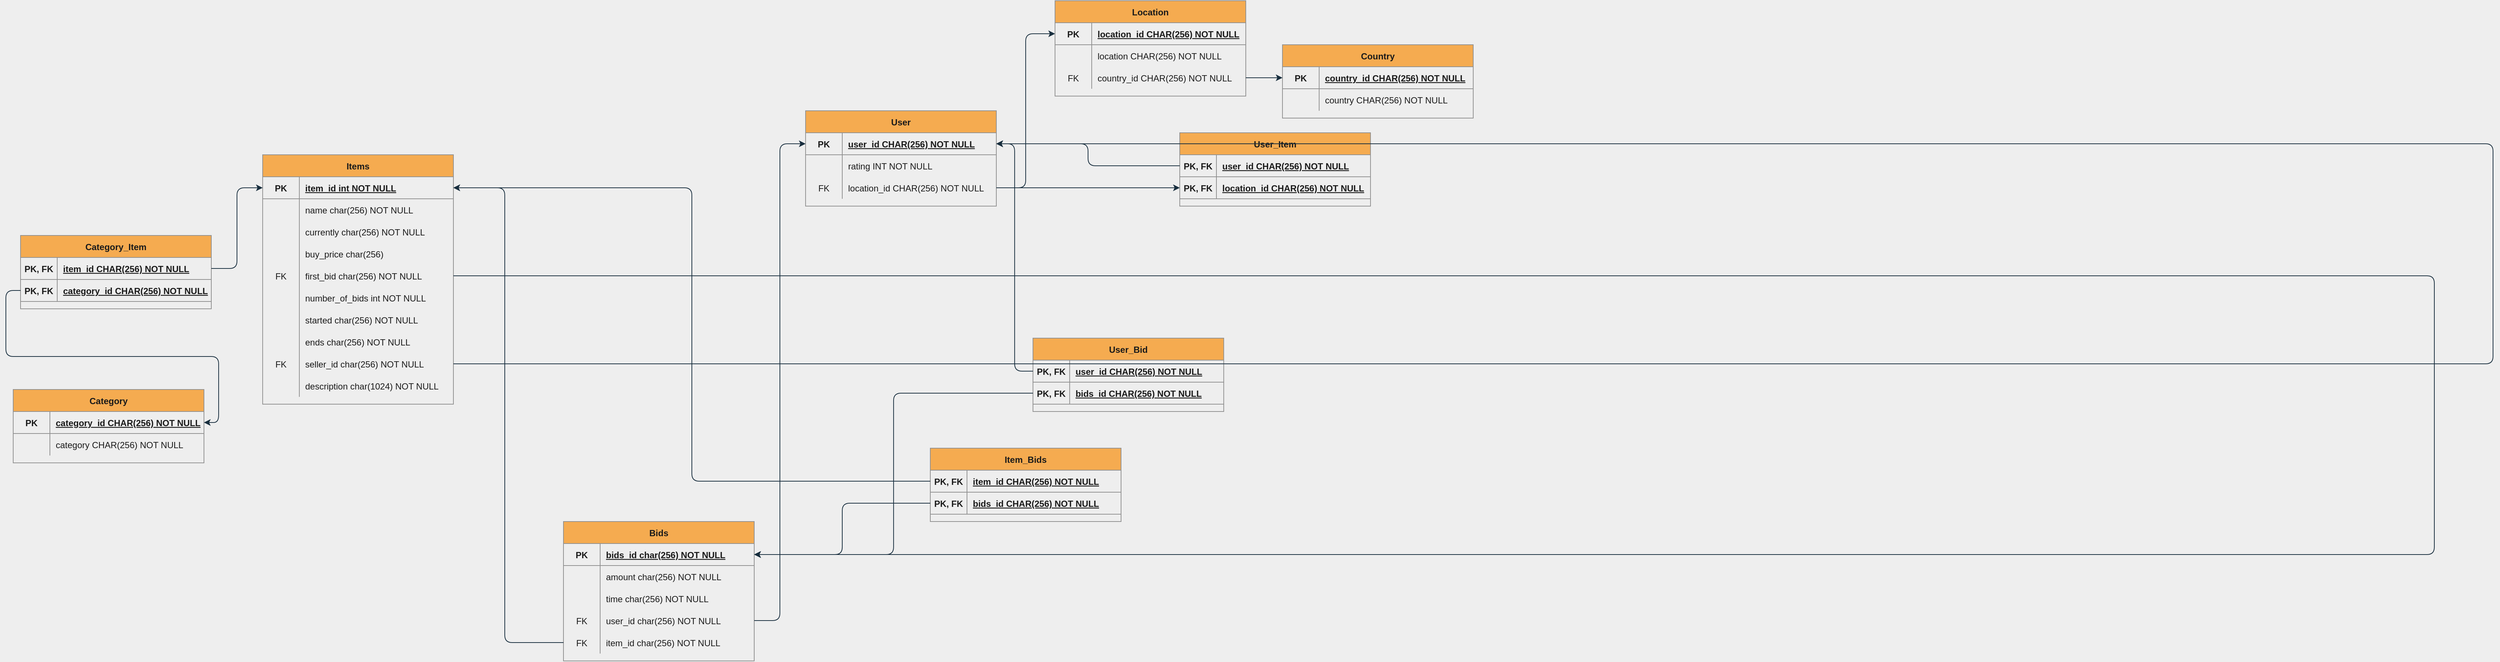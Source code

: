 <mxfile version="17.4.6" type="device" pages="2"><diagram id="R2lEEEUBdFMjLlhIrx00" name="Database Model"><mxGraphModel dx="3025" dy="1311" grid="1" gridSize="10" guides="1" tooltips="1" connect="1" arrows="1" fold="1" page="1" pageScale="1" pageWidth="850" pageHeight="1100" background="#EEEEEE" math="0" shadow="0" extFonts="Permanent Marker^https://fonts.googleapis.com/css?family=Permanent+Marker"><root><mxCell id="0"/><mxCell id="1" parent="0"/><mxCell id="230TzNb1UAZlhvQ1Tv9s-198" value="User" style="shape=table;startSize=30;container=1;collapsible=1;childLayout=tableLayout;fixedRows=1;rowLines=0;fontStyle=1;align=center;resizeLast=1;fillColor=#F5AB50;strokeColor=#909090;fontColor=#1A1A1A;" parent="1" vertex="1"><mxGeometry x="310" y="180" width="260" height="130" as="geometry"/></mxCell><mxCell id="230TzNb1UAZlhvQ1Tv9s-199" value="" style="shape=tableRow;horizontal=0;startSize=0;swimlaneHead=0;swimlaneBody=0;fillColor=none;collapsible=0;dropTarget=0;points=[[0,0.5],[1,0.5]];portConstraint=eastwest;top=0;left=0;right=0;bottom=1;strokeColor=#909090;fontColor=#1A1A1A;" parent="230TzNb1UAZlhvQ1Tv9s-198" vertex="1"><mxGeometry y="30" width="260" height="30" as="geometry"/></mxCell><mxCell id="230TzNb1UAZlhvQ1Tv9s-200" value="PK" style="shape=partialRectangle;connectable=0;fillColor=none;top=0;left=0;bottom=0;right=0;fontStyle=1;overflow=hidden;strokeColor=#909090;fontColor=#1A1A1A;" parent="230TzNb1UAZlhvQ1Tv9s-199" vertex="1"><mxGeometry width="50" height="30" as="geometry"><mxRectangle width="50" height="30" as="alternateBounds"/></mxGeometry></mxCell><mxCell id="230TzNb1UAZlhvQ1Tv9s-201" value="user_id CHAR(256) NOT NULL" style="shape=partialRectangle;connectable=0;fillColor=none;top=0;left=0;bottom=0;right=0;align=left;spacingLeft=6;fontStyle=5;overflow=hidden;strokeColor=#909090;fontColor=#1A1A1A;" parent="230TzNb1UAZlhvQ1Tv9s-199" vertex="1"><mxGeometry x="50" width="210" height="30" as="geometry"><mxRectangle width="210" height="30" as="alternateBounds"/></mxGeometry></mxCell><mxCell id="230TzNb1UAZlhvQ1Tv9s-202" value="" style="shape=tableRow;horizontal=0;startSize=0;swimlaneHead=0;swimlaneBody=0;fillColor=none;collapsible=0;dropTarget=0;points=[[0,0.5],[1,0.5]];portConstraint=eastwest;top=0;left=0;right=0;bottom=0;strokeColor=#909090;fontColor=#1A1A1A;" parent="230TzNb1UAZlhvQ1Tv9s-198" vertex="1"><mxGeometry y="60" width="260" height="30" as="geometry"/></mxCell><mxCell id="230TzNb1UAZlhvQ1Tv9s-203" value="" style="shape=partialRectangle;connectable=0;fillColor=none;top=0;left=0;bottom=0;right=0;editable=1;overflow=hidden;strokeColor=#909090;fontColor=#1A1A1A;" parent="230TzNb1UAZlhvQ1Tv9s-202" vertex="1"><mxGeometry width="50" height="30" as="geometry"><mxRectangle width="50" height="30" as="alternateBounds"/></mxGeometry></mxCell><mxCell id="230TzNb1UAZlhvQ1Tv9s-204" value="rating INT NOT NULL" style="shape=partialRectangle;connectable=0;fillColor=none;top=0;left=0;bottom=0;right=0;align=left;spacingLeft=6;overflow=hidden;strokeColor=#909090;fontColor=#1A1A1A;" parent="230TzNb1UAZlhvQ1Tv9s-202" vertex="1"><mxGeometry x="50" width="210" height="30" as="geometry"><mxRectangle width="210" height="30" as="alternateBounds"/></mxGeometry></mxCell><mxCell id="230TzNb1UAZlhvQ1Tv9s-205" value="" style="shape=tableRow;horizontal=0;startSize=0;swimlaneHead=0;swimlaneBody=0;fillColor=none;collapsible=0;dropTarget=0;points=[[0,0.5],[1,0.5]];portConstraint=eastwest;top=0;left=0;right=0;bottom=0;strokeColor=#909090;fontColor=#1A1A1A;" parent="230TzNb1UAZlhvQ1Tv9s-198" vertex="1"><mxGeometry y="90" width="260" height="30" as="geometry"/></mxCell><mxCell id="230TzNb1UAZlhvQ1Tv9s-206" value="FK" style="shape=partialRectangle;connectable=0;fillColor=none;top=0;left=0;bottom=0;right=0;editable=1;overflow=hidden;strokeColor=#909090;fontColor=#1A1A1A;" parent="230TzNb1UAZlhvQ1Tv9s-205" vertex="1"><mxGeometry width="50" height="30" as="geometry"><mxRectangle width="50" height="30" as="alternateBounds"/></mxGeometry></mxCell><mxCell id="230TzNb1UAZlhvQ1Tv9s-207" value="location_id CHAR(256) NOT NULL" style="shape=partialRectangle;connectable=0;fillColor=none;top=0;left=0;bottom=0;right=0;align=left;spacingLeft=6;overflow=hidden;strokeColor=#909090;fontColor=#1A1A1A;" parent="230TzNb1UAZlhvQ1Tv9s-205" vertex="1"><mxGeometry x="50" width="210" height="30" as="geometry"><mxRectangle width="210" height="30" as="alternateBounds"/></mxGeometry></mxCell><mxCell id="230TzNb1UAZlhvQ1Tv9s-212" value="User_Item" style="shape=table;startSize=30;container=1;collapsible=1;childLayout=tableLayout;fixedRows=1;rowLines=0;fontStyle=1;align=center;resizeLast=1;fillColor=#F5AB50;strokeColor=#909090;fontColor=#1A1A1A;" parent="1" vertex="1"><mxGeometry x="820" y="210" width="260" height="100" as="geometry"/></mxCell><mxCell id="230TzNb1UAZlhvQ1Tv9s-213" value="" style="shape=tableRow;horizontal=0;startSize=0;swimlaneHead=0;swimlaneBody=0;fillColor=none;collapsible=0;dropTarget=0;points=[[0,0.5],[1,0.5]];portConstraint=eastwest;top=0;left=0;right=0;bottom=1;strokeColor=#909090;fontColor=#1A1A1A;" parent="230TzNb1UAZlhvQ1Tv9s-212" vertex="1"><mxGeometry y="30" width="260" height="30" as="geometry"/></mxCell><mxCell id="230TzNb1UAZlhvQ1Tv9s-214" value="PK, FK" style="shape=partialRectangle;connectable=0;fillColor=none;top=0;left=0;bottom=0;right=0;fontStyle=1;overflow=hidden;strokeColor=#909090;fontColor=#1A1A1A;" parent="230TzNb1UAZlhvQ1Tv9s-213" vertex="1"><mxGeometry width="50" height="30" as="geometry"><mxRectangle width="50" height="30" as="alternateBounds"/></mxGeometry></mxCell><mxCell id="230TzNb1UAZlhvQ1Tv9s-215" value="user_id CHAR(256) NOT NULL" style="shape=partialRectangle;connectable=0;fillColor=none;top=0;left=0;bottom=0;right=0;align=left;spacingLeft=6;fontStyle=5;overflow=hidden;strokeColor=#909090;fontColor=#1A1A1A;" parent="230TzNb1UAZlhvQ1Tv9s-213" vertex="1"><mxGeometry x="50" width="210" height="30" as="geometry"><mxRectangle width="210" height="30" as="alternateBounds"/></mxGeometry></mxCell><mxCell id="230TzNb1UAZlhvQ1Tv9s-309" style="shape=tableRow;horizontal=0;startSize=0;swimlaneHead=0;swimlaneBody=0;fillColor=none;collapsible=0;dropTarget=0;points=[[0,0.5],[1,0.5]];portConstraint=eastwest;top=0;left=0;right=0;bottom=1;strokeColor=#909090;fontColor=#1A1A1A;" parent="230TzNb1UAZlhvQ1Tv9s-212" vertex="1"><mxGeometry y="60" width="260" height="30" as="geometry"/></mxCell><mxCell id="230TzNb1UAZlhvQ1Tv9s-310" value="PK, FK" style="shape=partialRectangle;connectable=0;fillColor=none;top=0;left=0;bottom=0;right=0;fontStyle=1;overflow=hidden;strokeColor=#909090;fontColor=#1A1A1A;" parent="230TzNb1UAZlhvQ1Tv9s-309" vertex="1"><mxGeometry width="50" height="30" as="geometry"><mxRectangle width="50" height="30" as="alternateBounds"/></mxGeometry></mxCell><mxCell id="230TzNb1UAZlhvQ1Tv9s-311" value="location_id CHAR(256) NOT NULL" style="shape=partialRectangle;connectable=0;fillColor=none;top=0;left=0;bottom=0;right=0;align=left;spacingLeft=6;fontStyle=5;overflow=hidden;strokeColor=#909090;fontColor=#1A1A1A;" parent="230TzNb1UAZlhvQ1Tv9s-309" vertex="1"><mxGeometry x="50" width="210" height="30" as="geometry"><mxRectangle width="210" height="30" as="alternateBounds"/></mxGeometry></mxCell><mxCell id="230TzNb1UAZlhvQ1Tv9s-223" value="User_Bid" style="shape=table;startSize=30;container=1;collapsible=1;childLayout=tableLayout;fixedRows=1;rowLines=0;fontStyle=1;align=center;resizeLast=1;fillColor=#F5AB50;strokeColor=#909090;fontColor=#1A1A1A;" parent="1" vertex="1"><mxGeometry x="619.94" y="490" width="260" height="100" as="geometry"/></mxCell><mxCell id="230TzNb1UAZlhvQ1Tv9s-224" value="" style="shape=tableRow;horizontal=0;startSize=0;swimlaneHead=0;swimlaneBody=0;fillColor=none;collapsible=0;dropTarget=0;points=[[0,0.5],[1,0.5]];portConstraint=eastwest;top=0;left=0;right=0;bottom=1;strokeColor=#909090;fontColor=#1A1A1A;" parent="230TzNb1UAZlhvQ1Tv9s-223" vertex="1"><mxGeometry y="30" width="260" height="30" as="geometry"/></mxCell><mxCell id="230TzNb1UAZlhvQ1Tv9s-225" value="PK, FK" style="shape=partialRectangle;connectable=0;fillColor=none;top=0;left=0;bottom=0;right=0;fontStyle=1;overflow=hidden;strokeColor=#909090;fontColor=#1A1A1A;" parent="230TzNb1UAZlhvQ1Tv9s-224" vertex="1"><mxGeometry width="50" height="30" as="geometry"><mxRectangle width="50" height="30" as="alternateBounds"/></mxGeometry></mxCell><mxCell id="230TzNb1UAZlhvQ1Tv9s-226" value="user_id CHAR(256) NOT NULL" style="shape=partialRectangle;connectable=0;fillColor=none;top=0;left=0;bottom=0;right=0;align=left;spacingLeft=6;fontStyle=5;overflow=hidden;strokeColor=#909090;fontColor=#1A1A1A;" parent="230TzNb1UAZlhvQ1Tv9s-224" vertex="1"><mxGeometry x="50" width="210" height="30" as="geometry"><mxRectangle width="210" height="30" as="alternateBounds"/></mxGeometry></mxCell><mxCell id="230TzNb1UAZlhvQ1Tv9s-306" style="shape=tableRow;horizontal=0;startSize=0;swimlaneHead=0;swimlaneBody=0;fillColor=none;collapsible=0;dropTarget=0;points=[[0,0.5],[1,0.5]];portConstraint=eastwest;top=0;left=0;right=0;bottom=1;strokeColor=#909090;fontColor=#1A1A1A;" parent="230TzNb1UAZlhvQ1Tv9s-223" vertex="1"><mxGeometry y="60" width="260" height="30" as="geometry"/></mxCell><mxCell id="230TzNb1UAZlhvQ1Tv9s-307" value="PK, FK" style="shape=partialRectangle;connectable=0;fillColor=none;top=0;left=0;bottom=0;right=0;fontStyle=1;overflow=hidden;strokeColor=#909090;fontColor=#1A1A1A;" parent="230TzNb1UAZlhvQ1Tv9s-306" vertex="1"><mxGeometry width="50" height="30" as="geometry"><mxRectangle width="50" height="30" as="alternateBounds"/></mxGeometry></mxCell><mxCell id="230TzNb1UAZlhvQ1Tv9s-308" value="bids_id CHAR(256) NOT NULL" style="shape=partialRectangle;connectable=0;fillColor=none;top=0;left=0;bottom=0;right=0;align=left;spacingLeft=6;fontStyle=5;overflow=hidden;strokeColor=#909090;fontColor=#1A1A1A;" parent="230TzNb1UAZlhvQ1Tv9s-306" vertex="1"><mxGeometry x="50" width="210" height="30" as="geometry"><mxRectangle width="210" height="30" as="alternateBounds"/></mxGeometry></mxCell><mxCell id="230TzNb1UAZlhvQ1Tv9s-230" value="Location" style="shape=table;startSize=30;container=1;collapsible=1;childLayout=tableLayout;fixedRows=1;rowLines=0;fontStyle=1;align=center;resizeLast=1;fillColor=#F5AB50;strokeColor=#909090;fontColor=#1A1A1A;" parent="1" vertex="1"><mxGeometry x="650" y="30" width="260" height="130" as="geometry"><mxRectangle x="-410" y="540" width="80" height="30" as="alternateBounds"/></mxGeometry></mxCell><mxCell id="230TzNb1UAZlhvQ1Tv9s-231" value="" style="shape=tableRow;horizontal=0;startSize=0;swimlaneHead=0;swimlaneBody=0;fillColor=none;collapsible=0;dropTarget=0;points=[[0,0.5],[1,0.5]];portConstraint=eastwest;top=0;left=0;right=0;bottom=1;strokeColor=#909090;fontColor=#1A1A1A;" parent="230TzNb1UAZlhvQ1Tv9s-230" vertex="1"><mxGeometry y="30" width="260" height="30" as="geometry"/></mxCell><mxCell id="230TzNb1UAZlhvQ1Tv9s-232" value="PK" style="shape=partialRectangle;connectable=0;fillColor=none;top=0;left=0;bottom=0;right=0;fontStyle=1;overflow=hidden;strokeColor=#909090;fontColor=#1A1A1A;" parent="230TzNb1UAZlhvQ1Tv9s-231" vertex="1"><mxGeometry width="50" height="30" as="geometry"><mxRectangle width="50" height="30" as="alternateBounds"/></mxGeometry></mxCell><mxCell id="230TzNb1UAZlhvQ1Tv9s-233" value="location_id CHAR(256) NOT NULL" style="shape=partialRectangle;connectable=0;fillColor=none;top=0;left=0;bottom=0;right=0;align=left;spacingLeft=6;fontStyle=5;overflow=hidden;strokeColor=#909090;fontColor=#1A1A1A;" parent="230TzNb1UAZlhvQ1Tv9s-231" vertex="1"><mxGeometry x="50" width="210" height="30" as="geometry"><mxRectangle width="210" height="30" as="alternateBounds"/></mxGeometry></mxCell><mxCell id="230TzNb1UAZlhvQ1Tv9s-234" value="" style="shape=tableRow;horizontal=0;startSize=0;swimlaneHead=0;swimlaneBody=0;fillColor=none;collapsible=0;dropTarget=0;points=[[0,0.5],[1,0.5]];portConstraint=eastwest;top=0;left=0;right=0;bottom=0;strokeColor=#909090;fontColor=#1A1A1A;" parent="230TzNb1UAZlhvQ1Tv9s-230" vertex="1"><mxGeometry y="60" width="260" height="30" as="geometry"/></mxCell><mxCell id="230TzNb1UAZlhvQ1Tv9s-235" value="" style="shape=partialRectangle;connectable=0;fillColor=none;top=0;left=0;bottom=0;right=0;editable=1;overflow=hidden;strokeColor=#909090;fontColor=#1A1A1A;" parent="230TzNb1UAZlhvQ1Tv9s-234" vertex="1"><mxGeometry width="50" height="30" as="geometry"><mxRectangle width="50" height="30" as="alternateBounds"/></mxGeometry></mxCell><mxCell id="230TzNb1UAZlhvQ1Tv9s-236" value="location CHAR(256) NOT NULL" style="shape=partialRectangle;connectable=0;fillColor=none;top=0;left=0;bottom=0;right=0;align=left;spacingLeft=6;overflow=hidden;strokeColor=#909090;fontColor=#1A1A1A;" parent="230TzNb1UAZlhvQ1Tv9s-234" vertex="1"><mxGeometry x="50" width="210" height="30" as="geometry"><mxRectangle width="210" height="30" as="alternateBounds"/></mxGeometry></mxCell><mxCell id="230TzNb1UAZlhvQ1Tv9s-237" style="shape=tableRow;horizontal=0;startSize=0;swimlaneHead=0;swimlaneBody=0;fillColor=none;collapsible=0;dropTarget=0;points=[[0,0.5],[1,0.5]];portConstraint=eastwest;top=0;left=0;right=0;bottom=0;strokeColor=#909090;fontColor=#1A1A1A;" parent="230TzNb1UAZlhvQ1Tv9s-230" vertex="1"><mxGeometry y="90" width="260" height="30" as="geometry"/></mxCell><mxCell id="230TzNb1UAZlhvQ1Tv9s-238" value="FK" style="shape=partialRectangle;connectable=0;fillColor=none;top=0;left=0;bottom=0;right=0;editable=1;overflow=hidden;strokeColor=#909090;fontColor=#1A1A1A;" parent="230TzNb1UAZlhvQ1Tv9s-237" vertex="1"><mxGeometry width="50" height="30" as="geometry"><mxRectangle width="50" height="30" as="alternateBounds"/></mxGeometry></mxCell><mxCell id="230TzNb1UAZlhvQ1Tv9s-239" value="country_id CHAR(256) NOT NULL" style="shape=partialRectangle;connectable=0;fillColor=none;top=0;left=0;bottom=0;right=0;align=left;spacingLeft=6;overflow=hidden;strokeColor=#909090;fontColor=#1A1A1A;" parent="230TzNb1UAZlhvQ1Tv9s-237" vertex="1"><mxGeometry x="50" width="210" height="30" as="geometry"><mxRectangle width="210" height="30" as="alternateBounds"/></mxGeometry></mxCell><mxCell id="230TzNb1UAZlhvQ1Tv9s-240" value="Country" style="shape=table;startSize=30;container=1;collapsible=1;childLayout=tableLayout;fixedRows=1;rowLines=0;fontStyle=1;align=center;resizeLast=1;fillColor=#F5AB50;strokeColor=#909090;fontColor=#1A1A1A;" parent="1" vertex="1"><mxGeometry x="960" y="90" width="260" height="100" as="geometry"><mxRectangle x="-410" y="540" width="80" height="30" as="alternateBounds"/></mxGeometry></mxCell><mxCell id="230TzNb1UAZlhvQ1Tv9s-241" value="" style="shape=tableRow;horizontal=0;startSize=0;swimlaneHead=0;swimlaneBody=0;fillColor=none;collapsible=0;dropTarget=0;points=[[0,0.5],[1,0.5]];portConstraint=eastwest;top=0;left=0;right=0;bottom=1;strokeColor=#909090;fontColor=#1A1A1A;" parent="230TzNb1UAZlhvQ1Tv9s-240" vertex="1"><mxGeometry y="30" width="260" height="30" as="geometry"/></mxCell><mxCell id="230TzNb1UAZlhvQ1Tv9s-242" value="PK" style="shape=partialRectangle;connectable=0;fillColor=none;top=0;left=0;bottom=0;right=0;fontStyle=1;overflow=hidden;strokeColor=#909090;fontColor=#1A1A1A;" parent="230TzNb1UAZlhvQ1Tv9s-241" vertex="1"><mxGeometry width="50" height="30" as="geometry"><mxRectangle width="50" height="30" as="alternateBounds"/></mxGeometry></mxCell><mxCell id="230TzNb1UAZlhvQ1Tv9s-243" value="country_id CHAR(256) NOT NULL" style="shape=partialRectangle;connectable=0;fillColor=none;top=0;left=0;bottom=0;right=0;align=left;spacingLeft=6;fontStyle=5;overflow=hidden;strokeColor=#909090;fontColor=#1A1A1A;" parent="230TzNb1UAZlhvQ1Tv9s-241" vertex="1"><mxGeometry x="50" width="210" height="30" as="geometry"><mxRectangle width="210" height="30" as="alternateBounds"/></mxGeometry></mxCell><mxCell id="230TzNb1UAZlhvQ1Tv9s-247" style="shape=tableRow;horizontal=0;startSize=0;swimlaneHead=0;swimlaneBody=0;fillColor=none;collapsible=0;dropTarget=0;points=[[0,0.5],[1,0.5]];portConstraint=eastwest;top=0;left=0;right=0;bottom=0;strokeColor=#909090;fontColor=#1A1A1A;" parent="230TzNb1UAZlhvQ1Tv9s-240" vertex="1"><mxGeometry y="60" width="260" height="30" as="geometry"/></mxCell><mxCell id="230TzNb1UAZlhvQ1Tv9s-248" value="" style="shape=partialRectangle;connectable=0;fillColor=none;top=0;left=0;bottom=0;right=0;editable=1;overflow=hidden;strokeColor=#909090;fontColor=#1A1A1A;" parent="230TzNb1UAZlhvQ1Tv9s-247" vertex="1"><mxGeometry width="50" height="30" as="geometry"><mxRectangle width="50" height="30" as="alternateBounds"/></mxGeometry></mxCell><mxCell id="230TzNb1UAZlhvQ1Tv9s-249" value="country CHAR(256) NOT NULL" style="shape=partialRectangle;connectable=0;fillColor=none;top=0;left=0;bottom=0;right=0;align=left;spacingLeft=6;overflow=hidden;strokeColor=#909090;fontColor=#1A1A1A;" parent="230TzNb1UAZlhvQ1Tv9s-247" vertex="1"><mxGeometry x="50" width="210" height="30" as="geometry"><mxRectangle width="210" height="30" as="alternateBounds"/></mxGeometry></mxCell><mxCell id="230TzNb1UAZlhvQ1Tv9s-263" value="Items" style="shape=table;startSize=30;container=1;collapsible=1;childLayout=tableLayout;fixedRows=1;rowLines=0;fontStyle=1;align=center;resizeLast=1;fillColor=#F5AB50;strokeColor=#909090;fontColor=#1A1A1A;" parent="1" vertex="1"><mxGeometry x="-430" y="240" width="260" height="340" as="geometry"/></mxCell><mxCell id="230TzNb1UAZlhvQ1Tv9s-264" value="" style="shape=partialRectangle;collapsible=0;dropTarget=0;pointerEvents=0;fillColor=none;points=[[0,0.5],[1,0.5]];portConstraint=eastwest;top=0;left=0;right=0;bottom=1;strokeColor=#909090;fontColor=#1A1A1A;" parent="230TzNb1UAZlhvQ1Tv9s-263" vertex="1"><mxGeometry y="30" width="260" height="30" as="geometry"/></mxCell><mxCell id="230TzNb1UAZlhvQ1Tv9s-265" value="PK" style="shape=partialRectangle;overflow=hidden;connectable=0;fillColor=none;top=0;left=0;bottom=0;right=0;fontStyle=1;strokeColor=#909090;fontColor=#1A1A1A;" parent="230TzNb1UAZlhvQ1Tv9s-264" vertex="1"><mxGeometry width="50" height="30" as="geometry"><mxRectangle width="50" height="30" as="alternateBounds"/></mxGeometry></mxCell><mxCell id="230TzNb1UAZlhvQ1Tv9s-266" value="item_id int NOT NULL" style="shape=partialRectangle;overflow=hidden;connectable=0;fillColor=none;top=0;left=0;bottom=0;right=0;align=left;spacingLeft=6;fontStyle=5;strokeColor=#909090;fontColor=#1A1A1A;" parent="230TzNb1UAZlhvQ1Tv9s-264" vertex="1"><mxGeometry x="50" width="210" height="30" as="geometry"><mxRectangle width="210" height="30" as="alternateBounds"/></mxGeometry></mxCell><mxCell id="230TzNb1UAZlhvQ1Tv9s-267" value="" style="shape=partialRectangle;collapsible=0;dropTarget=0;pointerEvents=0;fillColor=none;points=[[0,0.5],[1,0.5]];portConstraint=eastwest;top=0;left=0;right=0;bottom=0;strokeColor=#909090;fontColor=#1A1A1A;" parent="230TzNb1UAZlhvQ1Tv9s-263" vertex="1"><mxGeometry y="60" width="260" height="30" as="geometry"/></mxCell><mxCell id="230TzNb1UAZlhvQ1Tv9s-268" value="" style="shape=partialRectangle;overflow=hidden;connectable=0;fillColor=none;top=0;left=0;bottom=0;right=0;strokeColor=#909090;fontColor=#1A1A1A;" parent="230TzNb1UAZlhvQ1Tv9s-267" vertex="1"><mxGeometry width="50" height="30" as="geometry"><mxRectangle width="50" height="30" as="alternateBounds"/></mxGeometry></mxCell><mxCell id="230TzNb1UAZlhvQ1Tv9s-269" value="name char(256) NOT NULL" style="shape=partialRectangle;overflow=hidden;connectable=0;fillColor=none;top=0;left=0;bottom=0;right=0;align=left;spacingLeft=6;strokeColor=#909090;fontColor=#1A1A1A;" parent="230TzNb1UAZlhvQ1Tv9s-267" vertex="1"><mxGeometry x="50" width="210" height="30" as="geometry"><mxRectangle width="210" height="30" as="alternateBounds"/></mxGeometry></mxCell><mxCell id="230TzNb1UAZlhvQ1Tv9s-273" style="shape=partialRectangle;collapsible=0;dropTarget=0;pointerEvents=0;fillColor=none;points=[[0,0.5],[1,0.5]];portConstraint=eastwest;top=0;left=0;right=0;bottom=0;strokeColor=#909090;fontColor=#1A1A1A;" parent="230TzNb1UAZlhvQ1Tv9s-263" vertex="1"><mxGeometry y="90" width="260" height="30" as="geometry"/></mxCell><mxCell id="230TzNb1UAZlhvQ1Tv9s-274" style="shape=partialRectangle;overflow=hidden;connectable=0;fillColor=none;top=0;left=0;bottom=0;right=0;strokeColor=#909090;fontColor=#1A1A1A;" parent="230TzNb1UAZlhvQ1Tv9s-273" vertex="1"><mxGeometry width="50" height="30" as="geometry"><mxRectangle width="50" height="30" as="alternateBounds"/></mxGeometry></mxCell><mxCell id="230TzNb1UAZlhvQ1Tv9s-275" value="currently char(256) NOT NULL" style="shape=partialRectangle;overflow=hidden;connectable=0;fillColor=none;top=0;left=0;bottom=0;right=0;align=left;spacingLeft=6;strokeColor=#909090;fontColor=#1A1A1A;" parent="230TzNb1UAZlhvQ1Tv9s-273" vertex="1"><mxGeometry x="50" width="210" height="30" as="geometry"><mxRectangle width="210" height="30" as="alternateBounds"/></mxGeometry></mxCell><mxCell id="230TzNb1UAZlhvQ1Tv9s-276" style="shape=partialRectangle;collapsible=0;dropTarget=0;pointerEvents=0;fillColor=none;points=[[0,0.5],[1,0.5]];portConstraint=eastwest;top=0;left=0;right=0;bottom=0;strokeColor=#909090;fontColor=#1A1A1A;" parent="230TzNb1UAZlhvQ1Tv9s-263" vertex="1"><mxGeometry y="120" width="260" height="30" as="geometry"/></mxCell><mxCell id="230TzNb1UAZlhvQ1Tv9s-277" style="shape=partialRectangle;overflow=hidden;connectable=0;fillColor=none;top=0;left=0;bottom=0;right=0;strokeColor=#909090;fontColor=#1A1A1A;" parent="230TzNb1UAZlhvQ1Tv9s-276" vertex="1"><mxGeometry width="50" height="30" as="geometry"><mxRectangle width="50" height="30" as="alternateBounds"/></mxGeometry></mxCell><mxCell id="230TzNb1UAZlhvQ1Tv9s-278" value="buy_price char(256)" style="shape=partialRectangle;overflow=hidden;connectable=0;fillColor=none;top=0;left=0;bottom=0;right=0;align=left;spacingLeft=6;strokeColor=#909090;fontColor=#1A1A1A;" parent="230TzNb1UAZlhvQ1Tv9s-276" vertex="1"><mxGeometry x="50" width="210" height="30" as="geometry"><mxRectangle width="210" height="30" as="alternateBounds"/></mxGeometry></mxCell><mxCell id="230TzNb1UAZlhvQ1Tv9s-279" style="shape=partialRectangle;collapsible=0;dropTarget=0;pointerEvents=0;fillColor=none;points=[[0,0.5],[1,0.5]];portConstraint=eastwest;top=0;left=0;right=0;bottom=0;strokeColor=#909090;fontColor=#1A1A1A;" parent="230TzNb1UAZlhvQ1Tv9s-263" vertex="1"><mxGeometry y="150" width="260" height="30" as="geometry"/></mxCell><mxCell id="230TzNb1UAZlhvQ1Tv9s-280" value="FK" style="shape=partialRectangle;overflow=hidden;connectable=0;fillColor=none;top=0;left=0;bottom=0;right=0;strokeColor=#909090;fontColor=#1A1A1A;" parent="230TzNb1UAZlhvQ1Tv9s-279" vertex="1"><mxGeometry width="50" height="30" as="geometry"><mxRectangle width="50" height="30" as="alternateBounds"/></mxGeometry></mxCell><mxCell id="230TzNb1UAZlhvQ1Tv9s-281" value="first_bid char(256) NOT NULL" style="shape=partialRectangle;overflow=hidden;connectable=0;fillColor=none;top=0;left=0;bottom=0;right=0;align=left;spacingLeft=6;strokeColor=#909090;fontColor=#1A1A1A;" parent="230TzNb1UAZlhvQ1Tv9s-279" vertex="1"><mxGeometry x="50" width="210" height="30" as="geometry"><mxRectangle width="210" height="30" as="alternateBounds"/></mxGeometry></mxCell><mxCell id="230TzNb1UAZlhvQ1Tv9s-282" style="shape=partialRectangle;collapsible=0;dropTarget=0;pointerEvents=0;fillColor=none;points=[[0,0.5],[1,0.5]];portConstraint=eastwest;top=0;left=0;right=0;bottom=0;strokeColor=#909090;fontColor=#1A1A1A;" parent="230TzNb1UAZlhvQ1Tv9s-263" vertex="1"><mxGeometry y="180" width="260" height="30" as="geometry"/></mxCell><mxCell id="230TzNb1UAZlhvQ1Tv9s-283" style="shape=partialRectangle;overflow=hidden;connectable=0;fillColor=none;top=0;left=0;bottom=0;right=0;strokeColor=#909090;fontColor=#1A1A1A;" parent="230TzNb1UAZlhvQ1Tv9s-282" vertex="1"><mxGeometry width="50" height="30" as="geometry"><mxRectangle width="50" height="30" as="alternateBounds"/></mxGeometry></mxCell><mxCell id="230TzNb1UAZlhvQ1Tv9s-284" value="number_of_bids int NOT NULL" style="shape=partialRectangle;overflow=hidden;connectable=0;fillColor=none;top=0;left=0;bottom=0;right=0;align=left;spacingLeft=6;strokeColor=#909090;fontColor=#1A1A1A;" parent="230TzNb1UAZlhvQ1Tv9s-282" vertex="1"><mxGeometry x="50" width="210" height="30" as="geometry"><mxRectangle width="210" height="30" as="alternateBounds"/></mxGeometry></mxCell><mxCell id="230TzNb1UAZlhvQ1Tv9s-294" style="shape=partialRectangle;collapsible=0;dropTarget=0;pointerEvents=0;fillColor=none;points=[[0,0.5],[1,0.5]];portConstraint=eastwest;top=0;left=0;right=0;bottom=0;strokeColor=#909090;fontColor=#1A1A1A;" parent="230TzNb1UAZlhvQ1Tv9s-263" vertex="1"><mxGeometry y="210" width="260" height="30" as="geometry"/></mxCell><mxCell id="230TzNb1UAZlhvQ1Tv9s-295" style="shape=partialRectangle;overflow=hidden;connectable=0;fillColor=none;top=0;left=0;bottom=0;right=0;strokeColor=#909090;fontColor=#1A1A1A;" parent="230TzNb1UAZlhvQ1Tv9s-294" vertex="1"><mxGeometry width="50" height="30" as="geometry"><mxRectangle width="50" height="30" as="alternateBounds"/></mxGeometry></mxCell><mxCell id="230TzNb1UAZlhvQ1Tv9s-296" value="started char(256) NOT NULL" style="shape=partialRectangle;overflow=hidden;connectable=0;fillColor=none;top=0;left=0;bottom=0;right=0;align=left;spacingLeft=6;strokeColor=#909090;fontColor=#1A1A1A;" parent="230TzNb1UAZlhvQ1Tv9s-294" vertex="1"><mxGeometry x="50" width="210" height="30" as="geometry"><mxRectangle width="210" height="30" as="alternateBounds"/></mxGeometry></mxCell><mxCell id="230TzNb1UAZlhvQ1Tv9s-297" style="shape=partialRectangle;collapsible=0;dropTarget=0;pointerEvents=0;fillColor=none;points=[[0,0.5],[1,0.5]];portConstraint=eastwest;top=0;left=0;right=0;bottom=0;strokeColor=#909090;fontColor=#1A1A1A;" parent="230TzNb1UAZlhvQ1Tv9s-263" vertex="1"><mxGeometry y="240" width="260" height="30" as="geometry"/></mxCell><mxCell id="230TzNb1UAZlhvQ1Tv9s-298" style="shape=partialRectangle;overflow=hidden;connectable=0;fillColor=none;top=0;left=0;bottom=0;right=0;strokeColor=#909090;fontColor=#1A1A1A;" parent="230TzNb1UAZlhvQ1Tv9s-297" vertex="1"><mxGeometry width="50" height="30" as="geometry"><mxRectangle width="50" height="30" as="alternateBounds"/></mxGeometry></mxCell><mxCell id="230TzNb1UAZlhvQ1Tv9s-299" value="ends char(256) NOT NULL" style="shape=partialRectangle;overflow=hidden;connectable=0;fillColor=none;top=0;left=0;bottom=0;right=0;align=left;spacingLeft=6;strokeColor=#909090;fontColor=#1A1A1A;" parent="230TzNb1UAZlhvQ1Tv9s-297" vertex="1"><mxGeometry x="50" width="210" height="30" as="geometry"><mxRectangle width="210" height="30" as="alternateBounds"/></mxGeometry></mxCell><mxCell id="230TzNb1UAZlhvQ1Tv9s-300" style="shape=partialRectangle;collapsible=0;dropTarget=0;pointerEvents=0;fillColor=none;points=[[0,0.5],[1,0.5]];portConstraint=eastwest;top=0;left=0;right=0;bottom=0;strokeColor=#909090;fontColor=#1A1A1A;" parent="230TzNb1UAZlhvQ1Tv9s-263" vertex="1"><mxGeometry y="270" width="260" height="30" as="geometry"/></mxCell><mxCell id="230TzNb1UAZlhvQ1Tv9s-301" value="FK" style="shape=partialRectangle;overflow=hidden;connectable=0;fillColor=none;top=0;left=0;bottom=0;right=0;strokeColor=#909090;fontColor=#1A1A1A;" parent="230TzNb1UAZlhvQ1Tv9s-300" vertex="1"><mxGeometry width="50" height="30" as="geometry"><mxRectangle width="50" height="30" as="alternateBounds"/></mxGeometry></mxCell><mxCell id="230TzNb1UAZlhvQ1Tv9s-302" value="seller_id char(256) NOT NULL" style="shape=partialRectangle;overflow=hidden;connectable=0;fillColor=none;top=0;left=0;bottom=0;right=0;align=left;spacingLeft=6;strokeColor=#909090;fontColor=#1A1A1A;" parent="230TzNb1UAZlhvQ1Tv9s-300" vertex="1"><mxGeometry x="50" width="210" height="30" as="geometry"><mxRectangle width="210" height="30" as="alternateBounds"/></mxGeometry></mxCell><mxCell id="230TzNb1UAZlhvQ1Tv9s-303" style="shape=partialRectangle;collapsible=0;dropTarget=0;pointerEvents=0;fillColor=none;points=[[0,0.5],[1,0.5]];portConstraint=eastwest;top=0;left=0;right=0;bottom=0;strokeColor=#909090;fontColor=#1A1A1A;" parent="230TzNb1UAZlhvQ1Tv9s-263" vertex="1"><mxGeometry y="300" width="260" height="30" as="geometry"/></mxCell><mxCell id="230TzNb1UAZlhvQ1Tv9s-304" style="shape=partialRectangle;overflow=hidden;connectable=0;fillColor=none;top=0;left=0;bottom=0;right=0;strokeColor=#909090;fontColor=#1A1A1A;" parent="230TzNb1UAZlhvQ1Tv9s-303" vertex="1"><mxGeometry width="50" height="30" as="geometry"><mxRectangle width="50" height="30" as="alternateBounds"/></mxGeometry></mxCell><mxCell id="230TzNb1UAZlhvQ1Tv9s-305" value="description char(1024) NOT NULL" style="shape=partialRectangle;overflow=hidden;connectable=0;fillColor=none;top=0;left=0;bottom=0;right=0;align=left;spacingLeft=6;strokeColor=#909090;fontColor=#1A1A1A;" parent="230TzNb1UAZlhvQ1Tv9s-303" vertex="1"><mxGeometry x="50" width="210" height="30" as="geometry"><mxRectangle width="210" height="30" as="alternateBounds"/></mxGeometry></mxCell><mxCell id="230TzNb1UAZlhvQ1Tv9s-312" value="Category" style="shape=table;startSize=30;container=1;collapsible=1;childLayout=tableLayout;fixedRows=1;rowLines=0;fontStyle=1;align=center;resizeLast=1;fillColor=#F5AB50;strokeColor=#909090;fontColor=#1A1A1A;" parent="1" vertex="1"><mxGeometry x="-770" y="560" width="260" height="100" as="geometry"><mxRectangle x="-410" y="540" width="80" height="30" as="alternateBounds"/></mxGeometry></mxCell><mxCell id="230TzNb1UAZlhvQ1Tv9s-313" value="" style="shape=tableRow;horizontal=0;startSize=0;swimlaneHead=0;swimlaneBody=0;fillColor=none;collapsible=0;dropTarget=0;points=[[0,0.5],[1,0.5]];portConstraint=eastwest;top=0;left=0;right=0;bottom=1;strokeColor=#909090;fontColor=#1A1A1A;" parent="230TzNb1UAZlhvQ1Tv9s-312" vertex="1"><mxGeometry y="30" width="260" height="30" as="geometry"/></mxCell><mxCell id="230TzNb1UAZlhvQ1Tv9s-314" value="PK" style="shape=partialRectangle;connectable=0;fillColor=none;top=0;left=0;bottom=0;right=0;fontStyle=1;overflow=hidden;strokeColor=#909090;fontColor=#1A1A1A;" parent="230TzNb1UAZlhvQ1Tv9s-313" vertex="1"><mxGeometry width="50" height="30" as="geometry"><mxRectangle width="50" height="30" as="alternateBounds"/></mxGeometry></mxCell><mxCell id="230TzNb1UAZlhvQ1Tv9s-315" value="category_id CHAR(256) NOT NULL" style="shape=partialRectangle;connectable=0;fillColor=none;top=0;left=0;bottom=0;right=0;align=left;spacingLeft=6;fontStyle=5;overflow=hidden;strokeColor=#909090;fontColor=#1A1A1A;" parent="230TzNb1UAZlhvQ1Tv9s-313" vertex="1"><mxGeometry x="50" width="210" height="30" as="geometry"><mxRectangle width="210" height="30" as="alternateBounds"/></mxGeometry></mxCell><mxCell id="230TzNb1UAZlhvQ1Tv9s-316" style="shape=tableRow;horizontal=0;startSize=0;swimlaneHead=0;swimlaneBody=0;fillColor=none;collapsible=0;dropTarget=0;points=[[0,0.5],[1,0.5]];portConstraint=eastwest;top=0;left=0;right=0;bottom=0;strokeColor=#909090;fontColor=#1A1A1A;" parent="230TzNb1UAZlhvQ1Tv9s-312" vertex="1"><mxGeometry y="60" width="260" height="30" as="geometry"/></mxCell><mxCell id="230TzNb1UAZlhvQ1Tv9s-317" value="" style="shape=partialRectangle;connectable=0;fillColor=none;top=0;left=0;bottom=0;right=0;editable=1;overflow=hidden;strokeColor=#909090;fontColor=#1A1A1A;" parent="230TzNb1UAZlhvQ1Tv9s-316" vertex="1"><mxGeometry width="50" height="30" as="geometry"><mxRectangle width="50" height="30" as="alternateBounds"/></mxGeometry></mxCell><mxCell id="230TzNb1UAZlhvQ1Tv9s-318" value="category CHAR(256) NOT NULL" style="shape=partialRectangle;connectable=0;fillColor=none;top=0;left=0;bottom=0;right=0;align=left;spacingLeft=6;overflow=hidden;strokeColor=#909090;fontColor=#1A1A1A;" parent="230TzNb1UAZlhvQ1Tv9s-316" vertex="1"><mxGeometry x="50" width="210" height="30" as="geometry"><mxRectangle width="210" height="30" as="alternateBounds"/></mxGeometry></mxCell><mxCell id="230TzNb1UAZlhvQ1Tv9s-319" value="Category_Item" style="shape=table;startSize=30;container=1;collapsible=1;childLayout=tableLayout;fixedRows=1;rowLines=0;fontStyle=1;align=center;resizeLast=1;fillColor=#F5AB50;strokeColor=#909090;fontColor=#1A1A1A;" parent="1" vertex="1"><mxGeometry x="-760" y="350" width="260" height="100" as="geometry"><mxRectangle x="-410" y="540" width="80" height="30" as="alternateBounds"/></mxGeometry></mxCell><mxCell id="230TzNb1UAZlhvQ1Tv9s-320" value="" style="shape=tableRow;horizontal=0;startSize=0;swimlaneHead=0;swimlaneBody=0;fillColor=none;collapsible=0;dropTarget=0;points=[[0,0.5],[1,0.5]];portConstraint=eastwest;top=0;left=0;right=0;bottom=1;strokeColor=#909090;fontColor=#1A1A1A;" parent="230TzNb1UAZlhvQ1Tv9s-319" vertex="1"><mxGeometry y="30" width="260" height="30" as="geometry"/></mxCell><mxCell id="230TzNb1UAZlhvQ1Tv9s-321" value="PK, FK" style="shape=partialRectangle;connectable=0;fillColor=none;top=0;left=0;bottom=0;right=0;fontStyle=1;overflow=hidden;strokeColor=#909090;fontColor=#1A1A1A;" parent="230TzNb1UAZlhvQ1Tv9s-320" vertex="1"><mxGeometry width="50" height="30" as="geometry"><mxRectangle width="50" height="30" as="alternateBounds"/></mxGeometry></mxCell><mxCell id="230TzNb1UAZlhvQ1Tv9s-322" value="item_id CHAR(256) NOT NULL" style="shape=partialRectangle;connectable=0;fillColor=none;top=0;left=0;bottom=0;right=0;align=left;spacingLeft=6;fontStyle=5;overflow=hidden;strokeColor=#909090;fontColor=#1A1A1A;" parent="230TzNb1UAZlhvQ1Tv9s-320" vertex="1"><mxGeometry x="50" width="210" height="30" as="geometry"><mxRectangle width="210" height="30" as="alternateBounds"/></mxGeometry></mxCell><mxCell id="230TzNb1UAZlhvQ1Tv9s-326" style="shape=tableRow;horizontal=0;startSize=0;swimlaneHead=0;swimlaneBody=0;fillColor=none;collapsible=0;dropTarget=0;points=[[0,0.5],[1,0.5]];portConstraint=eastwest;top=0;left=0;right=0;bottom=1;strokeColor=#909090;fontColor=#1A1A1A;" parent="230TzNb1UAZlhvQ1Tv9s-319" vertex="1"><mxGeometry y="60" width="260" height="30" as="geometry"/></mxCell><mxCell id="230TzNb1UAZlhvQ1Tv9s-327" value="PK, FK" style="shape=partialRectangle;connectable=0;fillColor=none;top=0;left=0;bottom=0;right=0;fontStyle=1;overflow=hidden;strokeColor=#909090;fontColor=#1A1A1A;" parent="230TzNb1UAZlhvQ1Tv9s-326" vertex="1"><mxGeometry width="50" height="30" as="geometry"><mxRectangle width="50" height="30" as="alternateBounds"/></mxGeometry></mxCell><mxCell id="230TzNb1UAZlhvQ1Tv9s-328" value="category_id CHAR(256) NOT NULL" style="shape=partialRectangle;connectable=0;fillColor=none;top=0;left=0;bottom=0;right=0;align=left;spacingLeft=6;fontStyle=5;overflow=hidden;strokeColor=#909090;fontColor=#1A1A1A;" parent="230TzNb1UAZlhvQ1Tv9s-326" vertex="1"><mxGeometry x="50" width="210" height="30" as="geometry"><mxRectangle width="210" height="30" as="alternateBounds"/></mxGeometry></mxCell><mxCell id="230TzNb1UAZlhvQ1Tv9s-329" value="Bids" style="shape=table;startSize=30;container=1;collapsible=1;childLayout=tableLayout;fixedRows=1;rowLines=0;fontStyle=1;align=center;resizeLast=1;fillColor=#F5AB50;strokeColor=#909090;fontColor=#1A1A1A;" parent="1" vertex="1"><mxGeometry x="-20" y="740" width="260" height="190" as="geometry"/></mxCell><mxCell id="230TzNb1UAZlhvQ1Tv9s-330" value="" style="shape=partialRectangle;collapsible=0;dropTarget=0;pointerEvents=0;fillColor=none;points=[[0,0.5],[1,0.5]];portConstraint=eastwest;top=0;left=0;right=0;bottom=1;strokeColor=#909090;fontColor=#1A1A1A;" parent="230TzNb1UAZlhvQ1Tv9s-329" vertex="1"><mxGeometry y="30" width="260" height="30" as="geometry"/></mxCell><mxCell id="230TzNb1UAZlhvQ1Tv9s-331" value="PK" style="shape=partialRectangle;overflow=hidden;connectable=0;fillColor=none;top=0;left=0;bottom=0;right=0;fontStyle=1;strokeColor=#909090;fontColor=#1A1A1A;" parent="230TzNb1UAZlhvQ1Tv9s-330" vertex="1"><mxGeometry width="50" height="30" as="geometry"><mxRectangle width="50" height="30" as="alternateBounds"/></mxGeometry></mxCell><mxCell id="230TzNb1UAZlhvQ1Tv9s-332" value="bids_id char(256) NOT NULL" style="shape=partialRectangle;overflow=hidden;connectable=0;fillColor=none;top=0;left=0;bottom=0;right=0;align=left;spacingLeft=6;fontStyle=5;strokeColor=#909090;fontColor=#1A1A1A;" parent="230TzNb1UAZlhvQ1Tv9s-330" vertex="1"><mxGeometry x="50" width="210" height="30" as="geometry"><mxRectangle width="210" height="30" as="alternateBounds"/></mxGeometry></mxCell><mxCell id="230TzNb1UAZlhvQ1Tv9s-333" value="" style="shape=partialRectangle;collapsible=0;dropTarget=0;pointerEvents=0;fillColor=none;points=[[0,0.5],[1,0.5]];portConstraint=eastwest;top=0;left=0;right=0;bottom=0;strokeColor=#909090;fontColor=#1A1A1A;" parent="230TzNb1UAZlhvQ1Tv9s-329" vertex="1"><mxGeometry y="60" width="260" height="30" as="geometry"/></mxCell><mxCell id="230TzNb1UAZlhvQ1Tv9s-334" value="" style="shape=partialRectangle;overflow=hidden;connectable=0;fillColor=none;top=0;left=0;bottom=0;right=0;strokeColor=#909090;fontColor=#1A1A1A;" parent="230TzNb1UAZlhvQ1Tv9s-333" vertex="1"><mxGeometry width="50" height="30" as="geometry"><mxRectangle width="50" height="30" as="alternateBounds"/></mxGeometry></mxCell><mxCell id="230TzNb1UAZlhvQ1Tv9s-335" value="amount char(256) NOT NULL" style="shape=partialRectangle;overflow=hidden;connectable=0;fillColor=none;top=0;left=0;bottom=0;right=0;align=left;spacingLeft=6;strokeColor=#909090;fontColor=#1A1A1A;" parent="230TzNb1UAZlhvQ1Tv9s-333" vertex="1"><mxGeometry x="50" width="210" height="30" as="geometry"><mxRectangle width="210" height="30" as="alternateBounds"/></mxGeometry></mxCell><mxCell id="230TzNb1UAZlhvQ1Tv9s-336" style="shape=partialRectangle;collapsible=0;dropTarget=0;pointerEvents=0;fillColor=none;points=[[0,0.5],[1,0.5]];portConstraint=eastwest;top=0;left=0;right=0;bottom=0;strokeColor=#909090;fontColor=#1A1A1A;" parent="230TzNb1UAZlhvQ1Tv9s-329" vertex="1"><mxGeometry y="90" width="260" height="30" as="geometry"/></mxCell><mxCell id="230TzNb1UAZlhvQ1Tv9s-337" style="shape=partialRectangle;overflow=hidden;connectable=0;fillColor=none;top=0;left=0;bottom=0;right=0;strokeColor=#909090;fontColor=#1A1A1A;" parent="230TzNb1UAZlhvQ1Tv9s-336" vertex="1"><mxGeometry width="50" height="30" as="geometry"><mxRectangle width="50" height="30" as="alternateBounds"/></mxGeometry></mxCell><mxCell id="230TzNb1UAZlhvQ1Tv9s-338" value="time char(256) NOT NULL" style="shape=partialRectangle;overflow=hidden;connectable=0;fillColor=none;top=0;left=0;bottom=0;right=0;align=left;spacingLeft=6;strokeColor=#909090;fontColor=#1A1A1A;" parent="230TzNb1UAZlhvQ1Tv9s-336" vertex="1"><mxGeometry x="50" width="210" height="30" as="geometry"><mxRectangle width="210" height="30" as="alternateBounds"/></mxGeometry></mxCell><mxCell id="230TzNb1UAZlhvQ1Tv9s-342" style="shape=partialRectangle;collapsible=0;dropTarget=0;pointerEvents=0;fillColor=none;points=[[0,0.5],[1,0.5]];portConstraint=eastwest;top=0;left=0;right=0;bottom=0;strokeColor=#909090;fontColor=#1A1A1A;" parent="230TzNb1UAZlhvQ1Tv9s-329" vertex="1"><mxGeometry y="120" width="260" height="30" as="geometry"/></mxCell><mxCell id="230TzNb1UAZlhvQ1Tv9s-343" value="FK" style="shape=partialRectangle;overflow=hidden;connectable=0;fillColor=none;top=0;left=0;bottom=0;right=0;strokeColor=#909090;fontColor=#1A1A1A;" parent="230TzNb1UAZlhvQ1Tv9s-342" vertex="1"><mxGeometry width="50" height="30" as="geometry"><mxRectangle width="50" height="30" as="alternateBounds"/></mxGeometry></mxCell><mxCell id="230TzNb1UAZlhvQ1Tv9s-344" value="user_id char(256) NOT NULL" style="shape=partialRectangle;overflow=hidden;connectable=0;fillColor=none;top=0;left=0;bottom=0;right=0;align=left;spacingLeft=6;strokeColor=#909090;fontColor=#1A1A1A;" parent="230TzNb1UAZlhvQ1Tv9s-342" vertex="1"><mxGeometry x="50" width="210" height="30" as="geometry"><mxRectangle width="210" height="30" as="alternateBounds"/></mxGeometry></mxCell><mxCell id="230TzNb1UAZlhvQ1Tv9s-354" style="shape=partialRectangle;collapsible=0;dropTarget=0;pointerEvents=0;fillColor=none;points=[[0,0.5],[1,0.5]];portConstraint=eastwest;top=0;left=0;right=0;bottom=0;strokeColor=#909090;fontColor=#1A1A1A;" parent="230TzNb1UAZlhvQ1Tv9s-329" vertex="1"><mxGeometry y="150" width="260" height="30" as="geometry"/></mxCell><mxCell id="230TzNb1UAZlhvQ1Tv9s-355" value="FK" style="shape=partialRectangle;overflow=hidden;connectable=0;fillColor=none;top=0;left=0;bottom=0;right=0;strokeColor=#909090;fontColor=#1A1A1A;" parent="230TzNb1UAZlhvQ1Tv9s-354" vertex="1"><mxGeometry width="50" height="30" as="geometry"><mxRectangle width="50" height="30" as="alternateBounds"/></mxGeometry></mxCell><mxCell id="230TzNb1UAZlhvQ1Tv9s-356" value="item_id char(256) NOT NULL" style="shape=partialRectangle;overflow=hidden;connectable=0;fillColor=none;top=0;left=0;bottom=0;right=0;align=left;spacingLeft=6;strokeColor=#909090;fontColor=#1A1A1A;" parent="230TzNb1UAZlhvQ1Tv9s-354" vertex="1"><mxGeometry x="50" width="210" height="30" as="geometry"><mxRectangle width="210" height="30" as="alternateBounds"/></mxGeometry></mxCell><mxCell id="230TzNb1UAZlhvQ1Tv9s-360" value="Item_Bids" style="shape=table;startSize=30;container=1;collapsible=1;childLayout=tableLayout;fixedRows=1;rowLines=0;fontStyle=1;align=center;resizeLast=1;fillColor=#F5AB50;strokeColor=#909090;fontColor=#1A1A1A;" parent="1" vertex="1"><mxGeometry x="480" y="640" width="260" height="100" as="geometry"><mxRectangle x="-410" y="540" width="80" height="30" as="alternateBounds"/></mxGeometry></mxCell><mxCell id="230TzNb1UAZlhvQ1Tv9s-361" value="" style="shape=tableRow;horizontal=0;startSize=0;swimlaneHead=0;swimlaneBody=0;fillColor=none;collapsible=0;dropTarget=0;points=[[0,0.5],[1,0.5]];portConstraint=eastwest;top=0;left=0;right=0;bottom=1;strokeColor=#909090;fontColor=#1A1A1A;" parent="230TzNb1UAZlhvQ1Tv9s-360" vertex="1"><mxGeometry y="30" width="260" height="30" as="geometry"/></mxCell><mxCell id="230TzNb1UAZlhvQ1Tv9s-362" value="PK, FK" style="shape=partialRectangle;connectable=0;fillColor=none;top=0;left=0;bottom=0;right=0;fontStyle=1;overflow=hidden;strokeColor=#909090;fontColor=#1A1A1A;" parent="230TzNb1UAZlhvQ1Tv9s-361" vertex="1"><mxGeometry width="50" height="30" as="geometry"><mxRectangle width="50" height="30" as="alternateBounds"/></mxGeometry></mxCell><mxCell id="230TzNb1UAZlhvQ1Tv9s-363" value="item_id CHAR(256) NOT NULL" style="shape=partialRectangle;connectable=0;fillColor=none;top=0;left=0;bottom=0;right=0;align=left;spacingLeft=6;fontStyle=5;overflow=hidden;strokeColor=#909090;fontColor=#1A1A1A;" parent="230TzNb1UAZlhvQ1Tv9s-361" vertex="1"><mxGeometry x="50" width="210" height="30" as="geometry"><mxRectangle width="210" height="30" as="alternateBounds"/></mxGeometry></mxCell><mxCell id="230TzNb1UAZlhvQ1Tv9s-364" style="shape=tableRow;horizontal=0;startSize=0;swimlaneHead=0;swimlaneBody=0;fillColor=none;collapsible=0;dropTarget=0;points=[[0,0.5],[1,0.5]];portConstraint=eastwest;top=0;left=0;right=0;bottom=1;strokeColor=#909090;fontColor=#1A1A1A;" parent="230TzNb1UAZlhvQ1Tv9s-360" vertex="1"><mxGeometry y="60" width="260" height="30" as="geometry"/></mxCell><mxCell id="230TzNb1UAZlhvQ1Tv9s-365" value="PK, FK" style="shape=partialRectangle;connectable=0;fillColor=none;top=0;left=0;bottom=0;right=0;fontStyle=1;overflow=hidden;strokeColor=#909090;fontColor=#1A1A1A;" parent="230TzNb1UAZlhvQ1Tv9s-364" vertex="1"><mxGeometry width="50" height="30" as="geometry"><mxRectangle width="50" height="30" as="alternateBounds"/></mxGeometry></mxCell><mxCell id="230TzNb1UAZlhvQ1Tv9s-366" value="bids_id CHAR(256) NOT NULL" style="shape=partialRectangle;connectable=0;fillColor=none;top=0;left=0;bottom=0;right=0;align=left;spacingLeft=6;fontStyle=5;overflow=hidden;strokeColor=#909090;fontColor=#1A1A1A;" parent="230TzNb1UAZlhvQ1Tv9s-364" vertex="1"><mxGeometry x="50" width="210" height="30" as="geometry"><mxRectangle width="210" height="30" as="alternateBounds"/></mxGeometry></mxCell><mxCell id="w6nBpMTQ56hmBEw13-u0-12" style="edgeStyle=orthogonalEdgeStyle;curved=0;rounded=1;sketch=0;orthogonalLoop=1;jettySize=auto;html=1;fontColor=#1A1A1A;strokeColor=#182E3E;" parent="1" source="230TzNb1UAZlhvQ1Tv9s-237" target="230TzNb1UAZlhvQ1Tv9s-241" edge="1"><mxGeometry relative="1" as="geometry"/></mxCell><mxCell id="w6nBpMTQ56hmBEw13-u0-13" style="edgeStyle=orthogonalEdgeStyle;curved=0;rounded=1;sketch=0;orthogonalLoop=1;jettySize=auto;html=1;fontColor=#1A1A1A;strokeColor=#182E3E;" parent="1" source="230TzNb1UAZlhvQ1Tv9s-205" target="230TzNb1UAZlhvQ1Tv9s-231" edge="1"><mxGeometry relative="1" as="geometry"/></mxCell><mxCell id="w6nBpMTQ56hmBEw13-u0-14" style="edgeStyle=orthogonalEdgeStyle;curved=0;rounded=1;sketch=0;orthogonalLoop=1;jettySize=auto;html=1;fontColor=#1A1A1A;strokeColor=#182E3E;" parent="1" source="230TzNb1UAZlhvQ1Tv9s-354" target="230TzNb1UAZlhvQ1Tv9s-264" edge="1"><mxGeometry relative="1" as="geometry"><Array as="points"><mxPoint x="-100" y="905"/><mxPoint x="-100" y="285"/></Array></mxGeometry></mxCell><mxCell id="w6nBpMTQ56hmBEw13-u0-15" style="edgeStyle=orthogonalEdgeStyle;curved=0;rounded=1;sketch=0;orthogonalLoop=1;jettySize=auto;html=1;fontColor=#1A1A1A;strokeColor=#182E3E;" parent="1" source="230TzNb1UAZlhvQ1Tv9s-300" target="230TzNb1UAZlhvQ1Tv9s-199" edge="1"><mxGeometry relative="1" as="geometry"><Array as="points"><mxPoint x="2610" y="525"/><mxPoint x="2610" y="225"/></Array></mxGeometry></mxCell><mxCell id="w6nBpMTQ56hmBEw13-u0-16" style="edgeStyle=orthogonalEdgeStyle;curved=0;rounded=1;sketch=0;orthogonalLoop=1;jettySize=auto;html=1;fontColor=#1A1A1A;strokeColor=#182E3E;" parent="1" source="230TzNb1UAZlhvQ1Tv9s-361" target="230TzNb1UAZlhvQ1Tv9s-264" edge="1"><mxGeometry relative="1" as="geometry"/></mxCell><mxCell id="w6nBpMTQ56hmBEw13-u0-17" style="edgeStyle=orthogonalEdgeStyle;curved=0;rounded=1;sketch=0;orthogonalLoop=1;jettySize=auto;html=1;fontColor=#1A1A1A;strokeColor=#182E3E;" parent="1" source="230TzNb1UAZlhvQ1Tv9s-306" target="230TzNb1UAZlhvQ1Tv9s-330" edge="1"><mxGeometry relative="1" as="geometry"/></mxCell><mxCell id="w6nBpMTQ56hmBEw13-u0-18" style="edgeStyle=orthogonalEdgeStyle;curved=0;rounded=1;sketch=0;orthogonalLoop=1;jettySize=auto;html=1;fontColor=#1A1A1A;strokeColor=#182E3E;" parent="1" source="230TzNb1UAZlhvQ1Tv9s-279" target="230TzNb1UAZlhvQ1Tv9s-330" edge="1"><mxGeometry relative="1" as="geometry"><Array as="points"><mxPoint x="2530" y="405"/><mxPoint x="2530" y="785"/></Array></mxGeometry></mxCell><mxCell id="w6nBpMTQ56hmBEw13-u0-20" style="edgeStyle=orthogonalEdgeStyle;curved=0;rounded=1;sketch=0;orthogonalLoop=1;jettySize=auto;html=1;fontColor=#1A1A1A;strokeColor=#182E3E;" parent="1" source="230TzNb1UAZlhvQ1Tv9s-205" target="230TzNb1UAZlhvQ1Tv9s-309" edge="1"><mxGeometry relative="1" as="geometry"/></mxCell><mxCell id="w6nBpMTQ56hmBEw13-u0-21" style="edgeStyle=orthogonalEdgeStyle;curved=0;rounded=1;sketch=0;orthogonalLoop=1;jettySize=auto;html=1;fontColor=#1A1A1A;strokeColor=#182E3E;" parent="1" source="230TzNb1UAZlhvQ1Tv9s-224" target="230TzNb1UAZlhvQ1Tv9s-199" edge="1"><mxGeometry relative="1" as="geometry"/></mxCell><mxCell id="w6nBpMTQ56hmBEw13-u0-22" style="edgeStyle=orthogonalEdgeStyle;curved=0;rounded=1;sketch=0;orthogonalLoop=1;jettySize=auto;html=1;fontColor=#1A1A1A;strokeColor=#182E3E;" parent="1" source="230TzNb1UAZlhvQ1Tv9s-364" target="230TzNb1UAZlhvQ1Tv9s-330" edge="1"><mxGeometry relative="1" as="geometry"/></mxCell><mxCell id="w6nBpMTQ56hmBEw13-u0-23" style="edgeStyle=orthogonalEdgeStyle;curved=0;rounded=1;sketch=0;orthogonalLoop=1;jettySize=auto;html=1;fontColor=#1A1A1A;strokeColor=#182E3E;" parent="1" source="230TzNb1UAZlhvQ1Tv9s-320" target="230TzNb1UAZlhvQ1Tv9s-264" edge="1"><mxGeometry relative="1" as="geometry"/></mxCell><mxCell id="w6nBpMTQ56hmBEw13-u0-24" style="edgeStyle=orthogonalEdgeStyle;curved=0;rounded=1;sketch=0;orthogonalLoop=1;jettySize=auto;html=1;fontColor=#1A1A1A;strokeColor=#182E3E;" parent="1" source="230TzNb1UAZlhvQ1Tv9s-326" target="230TzNb1UAZlhvQ1Tv9s-313" edge="1"><mxGeometry relative="1" as="geometry"/></mxCell><mxCell id="w6nBpMTQ56hmBEw13-u0-25" style="edgeStyle=orthogonalEdgeStyle;curved=0;rounded=1;sketch=0;orthogonalLoop=1;jettySize=auto;html=1;fontColor=#1A1A1A;strokeColor=#182E3E;" parent="1" source="230TzNb1UAZlhvQ1Tv9s-342" target="230TzNb1UAZlhvQ1Tv9s-199" edge="1"><mxGeometry relative="1" as="geometry"/></mxCell><mxCell id="w6nBpMTQ56hmBEw13-u0-26" style="edgeStyle=orthogonalEdgeStyle;curved=0;rounded=1;sketch=0;orthogonalLoop=1;jettySize=auto;html=1;fontColor=#1A1A1A;strokeColor=#182E3E;" parent="1" source="230TzNb1UAZlhvQ1Tv9s-213" target="230TzNb1UAZlhvQ1Tv9s-199" edge="1"><mxGeometry relative="1" as="geometry"/></mxCell></root></mxGraphModel></diagram><diagram id="qCE6xKI5CqnUUXagSacf" name="ER Model"><mxGraphModel dx="2109" dy="759" grid="1" gridSize="10" guides="1" tooltips="1" connect="1" arrows="1" fold="1" page="1" pageScale="1" pageWidth="850" pageHeight="1100" background="#EEEEEE" math="0" shadow="0"><root><mxCell id="0"/><mxCell id="1" parent="0"/><mxCell id="2nbbp9Aq-7PhkphF0eMw-14" style="edgeStyle=orthogonalEdgeStyle;curved=0;rounded=1;sketch=0;orthogonalLoop=1;jettySize=auto;html=1;fontColor=#1A1A1A;strokeColor=#182E3E;fontSize=18;" parent="1" source="TyYpimC_Xw8bBpHcjYCw-68" target="2nbbp9Aq-7PhkphF0eMw-12" edge="1"><mxGeometry relative="1" as="geometry"/></mxCell><mxCell id="TyYpimC_Xw8bBpHcjYCw-68" value="Where" style="shape=rhombus;perimeter=rhombusPerimeter;whiteSpace=wrap;html=1;align=center;fillColor=#9AC7BF;strokeColor=#9AC7BF;fontColor=#1A1A1A;fontSize=18;shadow=0;" parent="1" vertex="1"><mxGeometry x="180" y="370" width="120" height="60" as="geometry"/></mxCell><mxCell id="2nbbp9Aq-7PhkphF0eMw-16" style="edgeStyle=orthogonalEdgeStyle;curved=0;rounded=1;sketch=0;orthogonalLoop=1;jettySize=auto;html=1;fontColor=#1A1A1A;strokeColor=#182E3E;fontSize=18;" parent="1" source="2nbbp9Aq-7PhkphF0eMw-2" target="2nbbp9Aq-7PhkphF0eMw-12" edge="1"><mxGeometry relative="1" as="geometry"/></mxCell><mxCell id="2nbbp9Aq-7PhkphF0eMw-2" value="Bid" style="shape=rhombus;perimeter=rhombusPerimeter;whiteSpace=wrap;html=1;align=center;rounded=0;sketch=0;fontColor=#1A1A1A;strokeColor=#9AC7BF;fillColor=#9AC7BF;fontSize=18;" parent="1" vertex="1"><mxGeometry x="170" y="675" width="120" height="60" as="geometry"/></mxCell><mxCell id="2nbbp9Aq-7PhkphF0eMw-13" style="edgeStyle=orthogonalEdgeStyle;curved=0;rounded=1;sketch=0;orthogonalLoop=1;jettySize=auto;html=1;fontColor=#1A1A1A;strokeColor=#182E3E;fontSize=18;exitX=0.5;exitY=1;exitDx=0;exitDy=0;" parent="1" source="2nbbp9Aq-7PhkphF0eMw-11" target="TyYpimC_Xw8bBpHcjYCw-68" edge="1"><mxGeometry relative="1" as="geometry"><mxPoint x="100" y="300" as="sourcePoint"/><Array as="points"><mxPoint x="90" y="270"/><mxPoint x="240" y="270"/></Array></mxGeometry></mxCell><mxCell id="2nbbp9Aq-7PhkphF0eMw-11" value="User" style="whiteSpace=wrap;html=1;align=center;rounded=0;sketch=0;strokeColor=#7EA6E0;fillColor=#7EA6E0;fontSize=18;" parent="1" vertex="1"><mxGeometry x="40" y="210" width="100" height="40" as="geometry"/></mxCell><mxCell id="2nbbp9Aq-7PhkphF0eMw-12" value="Items" style="whiteSpace=wrap;html=1;align=center;rounded=0;sketch=0;strokeColor=#7EA6E0;fillColor=#7EA6E0;fontSize=18;" parent="1" vertex="1"><mxGeometry x="375" y="540" width="100" height="40" as="geometry"/></mxCell><mxCell id="2nbbp9Aq-7PhkphF0eMw-18" style="edgeStyle=orthogonalEdgeStyle;curved=0;rounded=1;sketch=0;orthogonalLoop=1;jettySize=auto;html=1;fontColor=#1A1A1A;strokeColor=#182E3E;fontSize=18;exitX=0.5;exitY=0;exitDx=0;exitDy=0;" parent="1" source="2nbbp9Aq-7PhkphF0eMw-17" target="2nbbp9Aq-7PhkphF0eMw-2" edge="1"><mxGeometry relative="1" as="geometry"><mxPoint x="90" y="830" as="sourcePoint"/><Array as="points"><mxPoint x="90" y="820"/><mxPoint x="230" y="820"/></Array></mxGeometry></mxCell><mxCell id="2nbbp9Aq-7PhkphF0eMw-17" value="Bids" style="whiteSpace=wrap;html=1;align=center;rounded=0;sketch=0;strokeColor=#7EA6E0;fillColor=#7EA6E0;fontSize=18;" parent="1" vertex="1"><mxGeometry x="40" y="840" width="100" height="40" as="geometry"/></mxCell><mxCell id="_y5vS1ralQE-am_bgkiB-1" value="" style="endArrow=none;html=1;rounded=0;entryX=0.5;entryY=0;entryDx=0;entryDy=0;exitX=0.75;exitY=0;exitDx=0;exitDy=0;" parent="1" edge="1"><mxGeometry width="50" height="50" relative="1" as="geometry"><mxPoint x="445" y="540" as="sourcePoint"/><mxPoint x="445" y="370" as="targetPoint"/><Array as="points"><mxPoint x="445" y="500"/></Array></mxGeometry></mxCell><mxCell id="mCWndqBBoxWl9dWJErMt-1" value="" style="endArrow=none;html=1;rounded=0;exitX=1;exitY=0.75;exitDx=0;exitDy=0;entryX=0.935;entryY=0.757;entryDx=0;entryDy=0;entryPerimeter=0;" parent="1" edge="1"><mxGeometry width="50" height="50" relative="1" as="geometry"><mxPoint x="475" y="579" as="sourcePoint"/><mxPoint x="606.6" y="642.52" as="targetPoint"/></mxGeometry></mxCell><mxCell id="mCWndqBBoxWl9dWJErMt-2" value="" style="endArrow=none;html=1;rounded=0;exitX=0.804;exitY=-0.011;exitDx=0;exitDy=0;exitPerimeter=0;entryX=0.624;entryY=0.011;entryDx=0;entryDy=0;entryPerimeter=0;" parent="1" edge="1"><mxGeometry width="50" height="50" relative="1" as="geometry"><mxPoint x="452.4" y="539.56" as="sourcePoint"/><mxPoint x="494.64" y="373.96" as="targetPoint"/></mxGeometry></mxCell><mxCell id="mCWndqBBoxWl9dWJErMt-3" value="" style="endArrow=none;html=1;rounded=0;entryX=0.5;entryY=1;entryDx=0;entryDy=0;exitX=0.75;exitY=1;exitDx=0;exitDy=0;" parent="1" edge="1"><mxGeometry width="50" height="50" relative="1" as="geometry"><mxPoint x="445" y="580" as="sourcePoint"/><mxPoint x="445" y="730" as="targetPoint"/></mxGeometry></mxCell><mxCell id="mCWndqBBoxWl9dWJErMt-4" value="" style="endArrow=none;html=1;rounded=0;entryX=1;entryY=0.417;entryDx=0;entryDy=0;entryPerimeter=0;" parent="1" edge="1"><mxGeometry width="50" height="50" relative="1" as="geometry"><mxPoint x="475" y="552.5" as="sourcePoint"/><mxPoint x="630" y="520.12" as="targetPoint"/></mxGeometry></mxCell><mxCell id="mCWndqBBoxWl9dWJErMt-5" value="" style="endArrow=none;html=1;rounded=0;exitX=1;exitY=0.25;exitDx=0;exitDy=0;entryX=0.913;entryY=0.22;entryDx=0;entryDy=0;entryPerimeter=0;" parent="1" edge="1"><mxGeometry width="50" height="50" relative="1" as="geometry"><mxPoint x="475" y="540" as="sourcePoint"/><mxPoint x="598.68" y="449.2" as="targetPoint"/><Array as="points"/></mxGeometry></mxCell><mxCell id="t0xL3oVsQoBtiLg_K8AN-2" value="" style="endArrow=none;html=1;rounded=0;entryX=0.78;entryY=0.087;entryDx=0;entryDy=0;entryPerimeter=0;" parent="1" edge="1"><mxGeometry width="50" height="50" relative="1" as="geometry"><mxPoint x="461" y="540" as="sourcePoint"/><mxPoint x="550.8" y="401.32" as="targetPoint"/></mxGeometry></mxCell><mxCell id="t0xL3oVsQoBtiLg_K8AN-3" value="" style="endArrow=none;html=1;rounded=0;exitX=1;exitY=0.75;exitDx=0;exitDy=0;entryX=0.8;entryY=0.898;entryDx=0;entryDy=0;entryPerimeter=0;" parent="1" edge="1"><mxGeometry width="50" height="50" relative="1" as="geometry"><mxPoint x="462" y="580" as="sourcePoint"/><mxPoint x="558" y="693.28" as="targetPoint"/></mxGeometry></mxCell><mxCell id="t0xL3oVsQoBtiLg_K8AN-4" value="" style="endArrow=none;html=1;rounded=0;exitX=1;exitY=0.75;exitDx=0;exitDy=0;entryX=0.644;entryY=0.981;entryDx=0;entryDy=0;entryPerimeter=0;" parent="1" edge="1"><mxGeometry width="50" height="50" relative="1" as="geometry"><mxPoint x="453" y="580" as="sourcePoint"/><mxPoint x="501.84" y="723.16" as="targetPoint"/></mxGeometry></mxCell><mxCell id="t0xL3oVsQoBtiLg_K8AN-5" value="" style="endArrow=none;html=1;rounded=0;exitX=1;exitY=0.75;exitDx=0;exitDy=0;entryX=0.991;entryY=0.581;entryDx=0;entryDy=0;entryPerimeter=0;" parent="1" edge="1"><mxGeometry width="50" height="50" relative="1" as="geometry"><mxPoint x="475" y="561.84" as="sourcePoint"/><mxPoint x="626.76" y="579.16" as="targetPoint"/></mxGeometry></mxCell><mxCell id="t0xL3oVsQoBtiLg_K8AN-6" value="description" style="ellipse;whiteSpace=wrap;html=1;fillColor=#FFB570;strokeColor=#FFB570;" parent="1" vertex="1"><mxGeometry x="410" y="730" width="70" height="30" as="geometry"/></mxCell><mxCell id="t0xL3oVsQoBtiLg_K8AN-7" value="seller_id" style="ellipse;whiteSpace=wrap;html=1;fillColor=#FFB570;strokeColor=#FFB570;" parent="1" vertex="1"><mxGeometry x="480" y="710" width="70" height="30" as="geometry"/></mxCell><mxCell id="t0xL3oVsQoBtiLg_K8AN-8" value="ends" style="ellipse;whiteSpace=wrap;html=1;fillColor=#FFB570;strokeColor=#FFB570;" parent="1" vertex="1"><mxGeometry x="540" y="690" width="70" height="30" as="geometry"/></mxCell><mxCell id="t0xL3oVsQoBtiLg_K8AN-9" value="started" style="ellipse;whiteSpace=wrap;html=1;fillColor=#FFB570;strokeColor=#FFB570;" parent="1" vertex="1"><mxGeometry x="590" y="640" width="70" height="30" as="geometry"/></mxCell><mxCell id="t0xL3oVsQoBtiLg_K8AN-10" value="&lt;font style=&quot;font-size: 8px&quot;&gt;number_of_bids&lt;/font&gt;" style="ellipse;whiteSpace=wrap;html=1;fillColor=#FFB570;strokeColor=#FFB570;" parent="1" vertex="1"><mxGeometry x="610" y="570" width="70" height="30" as="geometry"/></mxCell><mxCell id="t0xL3oVsQoBtiLg_K8AN-11" value="first_bid" style="ellipse;whiteSpace=wrap;html=1;fillColor=#FFB570;strokeColor=#FFB570;" parent="1" vertex="1"><mxGeometry x="610" y="500" width="70" height="30" as="geometry"/></mxCell><mxCell id="t0xL3oVsQoBtiLg_K8AN-12" value="buy_price" style="ellipse;whiteSpace=wrap;html=1;fillColor=#FFB570;strokeColor=#FFB570;" parent="1" vertex="1"><mxGeometry x="590" y="430" width="70" height="30" as="geometry"/></mxCell><mxCell id="t0xL3oVsQoBtiLg_K8AN-13" value="currently" style="ellipse;whiteSpace=wrap;html=1;fillColor=#FFB570;strokeColor=#FFB570;" parent="1" vertex="1"><mxGeometry x="540" y="385" width="70" height="30" as="geometry"/></mxCell><mxCell id="t0xL3oVsQoBtiLg_K8AN-14" value="name" style="ellipse;whiteSpace=wrap;html=1;fillColor=#FFB570;strokeColor=#FFB570;" parent="1" vertex="1"><mxGeometry x="480" y="355" width="70" height="30" as="geometry"/></mxCell><mxCell id="t0xL3oVsQoBtiLg_K8AN-15" value="&lt;u&gt;item_id&lt;/u&gt;" style="ellipse;whiteSpace=wrap;html=1;fillColor=#FFB570;strokeColor=#FFB570;" parent="1" vertex="1"><mxGeometry x="410" y="340" width="70" height="30" as="geometry"/></mxCell><mxCell id="t0xL3oVsQoBtiLg_K8AN-16" value="" style="endArrow=none;html=1;rounded=0;entryX=0.5;entryY=1;entryDx=0;entryDy=0;exitX=0.75;exitY=1;exitDx=0;exitDy=0;" parent="1" edge="1"><mxGeometry width="50" height="50" relative="1" as="geometry"><mxPoint x="89.44" y="880" as="sourcePoint"/><mxPoint x="89.44" y="1030" as="targetPoint"/></mxGeometry></mxCell><mxCell id="t0xL3oVsQoBtiLg_K8AN-18" value="" style="endArrow=none;html=1;rounded=0;exitX=0.75;exitY=1;exitDx=0;exitDy=0;" parent="1" edge="1"><mxGeometry width="50" height="50" relative="1" as="geometry"><mxPoint x="69.0" y="880" as="sourcePoint"/><mxPoint x="30" y="990" as="targetPoint"/></mxGeometry></mxCell><mxCell id="t0xL3oVsQoBtiLg_K8AN-19" value="" style="endArrow=none;html=1;rounded=0;exitX=0.75;exitY=1;exitDx=0;exitDy=0;" parent="1" edge="1"><mxGeometry width="50" height="50" relative="1" as="geometry"><mxPoint x="116.6" y="880" as="sourcePoint"/><mxPoint x="150" y="990" as="targetPoint"/></mxGeometry></mxCell><mxCell id="t0xL3oVsQoBtiLg_K8AN-20" value="" style="endArrow=none;html=1;rounded=0;exitX=0.75;exitY=1;exitDx=0;exitDy=0;fontStyle=1" parent="1" edge="1"><mxGeometry width="50" height="50" relative="1" as="geometry"><mxPoint x="40" y="880" as="sourcePoint"/><mxPoint x="-20" y="950" as="targetPoint"/></mxGeometry></mxCell><mxCell id="t0xL3oVsQoBtiLg_K8AN-21" value="" style="endArrow=none;html=1;rounded=0;exitX=0.75;exitY=1;exitDx=0;exitDy=0;" parent="1" edge="1"><mxGeometry width="50" height="50" relative="1" as="geometry"><mxPoint x="140" y="880" as="sourcePoint"/><mxPoint x="200" y="950" as="targetPoint"/></mxGeometry></mxCell><mxCell id="t0xL3oVsQoBtiLg_K8AN-22" value="item_id" style="ellipse;whiteSpace=wrap;html=1;fillColor=#FFB570;strokeColor=#FFB570;" parent="1" vertex="1"><mxGeometry x="185" y="940" width="70" height="30" as="geometry"/></mxCell><mxCell id="t0xL3oVsQoBtiLg_K8AN-23" value="amount" style="ellipse;whiteSpace=wrap;html=1;fillColor=#FFB570;strokeColor=#FFB570;" parent="1" vertex="1"><mxGeometry x="-15" y="990" width="70" height="30" as="geometry"/></mxCell><mxCell id="t0xL3oVsQoBtiLg_K8AN-24" value="user_id" style="ellipse;whiteSpace=wrap;html=1;fillColor=#FFB570;strokeColor=#FFB570;" parent="1" vertex="1"><mxGeometry x="125" y="990" width="70" height="30" as="geometry"/></mxCell><mxCell id="t0xL3oVsQoBtiLg_K8AN-25" value="time" style="ellipse;whiteSpace=wrap;html=1;fillColor=#FFB570;strokeColor=#FFB570;" parent="1" vertex="1"><mxGeometry x="55" y="1030" width="70" height="30" as="geometry"/></mxCell><mxCell id="t0xL3oVsQoBtiLg_K8AN-26" value="&lt;u&gt;bids_id&lt;/u&gt;" style="ellipse;whiteSpace=wrap;html=1;fillColor=#FFB570;strokeColor=#FFB570;" parent="1" vertex="1"><mxGeometry x="-70" y="940" width="70" height="30" as="geometry"/></mxCell><mxCell id="t0xL3oVsQoBtiLg_K8AN-27" style="edgeStyle=orthogonalEdgeStyle;curved=0;rounded=1;sketch=0;orthogonalLoop=1;jettySize=auto;html=1;fontColor=#1A1A1A;strokeColor=#182E3E;fontSize=18;entryX=0;entryY=0.25;entryDx=0;entryDy=0;exitX=1;exitY=0.5;exitDx=0;exitDy=0;" parent="1" source="t0xL3oVsQoBtiLg_K8AN-28" target="2nbbp9Aq-7PhkphF0eMw-12" edge="1"><mxGeometry relative="1" as="geometry"><mxPoint x="320" y="490" as="sourcePoint"/><mxPoint x="320" y="600.0" as="targetPoint"/><Array as="points"><mxPoint x="350" y="490"/><mxPoint x="350" y="550"/></Array></mxGeometry></mxCell><mxCell id="t0xL3oVsQoBtiLg_K8AN-28" value="For" style="shape=rhombus;perimeter=rhombusPerimeter;whiteSpace=wrap;html=1;align=center;fillColor=#9AC7BF;strokeColor=#9AC7BF;fontColor=#1A1A1A;fontSize=18;shadow=0;" parent="1" vertex="1"><mxGeometry x="180" y="460" width="120" height="60" as="geometry"/></mxCell><mxCell id="t0xL3oVsQoBtiLg_K8AN-29" style="edgeStyle=orthogonalEdgeStyle;curved=0;rounded=1;sketch=0;orthogonalLoop=1;jettySize=auto;html=1;fontColor=#1A1A1A;strokeColor=#182E3E;fontSize=18;entryX=0;entryY=0.5;entryDx=0;entryDy=0;" parent="1" target="t0xL3oVsQoBtiLg_K8AN-28" edge="1"><mxGeometry relative="1" as="geometry"><mxPoint x="-60" y="430" as="sourcePoint"/><mxPoint x="110" y="500" as="targetPoint"/><Array as="points"><mxPoint x="-60" y="430"/><mxPoint x="-10" y="430"/><mxPoint x="-10" y="490"/></Array></mxGeometry></mxCell><mxCell id="t0xL3oVsQoBtiLg_K8AN-30" value="Category_Item" style="whiteSpace=wrap;html=1;align=center;rounded=0;sketch=0;strokeColor=#7EA6E0;fillColor=#7EA6E0;fontSize=18;" parent="1" vertex="1"><mxGeometry x="-190" y="410" width="130" height="40" as="geometry"/></mxCell><mxCell id="t0xL3oVsQoBtiLg_K8AN-32" value="" style="endArrow=none;html=1;rounded=0;fontStyle=1;entryX=0.69;entryY=0.003;entryDx=0;entryDy=0;entryPerimeter=0;" parent="1" target="t0xL3oVsQoBtiLg_K8AN-30" edge="1"><mxGeometry width="50" height="50" relative="1" as="geometry"><mxPoint x="-50" y="340" as="sourcePoint"/><mxPoint x="-91" y="410" as="targetPoint"/></mxGeometry></mxCell><mxCell id="t0xL3oVsQoBtiLg_K8AN-33" value="" style="endArrow=none;html=1;rounded=0;fontStyle=1" parent="1" edge="1"><mxGeometry width="50" height="50" relative="1" as="geometry"><mxPoint x="-200" y="340" as="sourcePoint"/><mxPoint x="-150" y="410" as="targetPoint"/></mxGeometry></mxCell><mxCell id="t0xL3oVsQoBtiLg_K8AN-34" value="&lt;u&gt;item_id&lt;/u&gt;" style="ellipse;whiteSpace=wrap;html=1;fillColor=#FFB570;strokeColor=#FFB570;" parent="1" vertex="1"><mxGeometry x="-240" y="310" width="70" height="30" as="geometry"/></mxCell><mxCell id="t0xL3oVsQoBtiLg_K8AN-36" value="&lt;u&gt;category_id&lt;/u&gt;" style="ellipse;whiteSpace=wrap;html=1;fillColor=#FFB570;strokeColor=#FFB570;" parent="1" vertex="1"><mxGeometry x="-80" y="310" width="70" height="30" as="geometry"/></mxCell><mxCell id="t0xL3oVsQoBtiLg_K8AN-38" value="" style="endArrow=classic;html=1;rounded=0;fontSize=8;entryX=0;entryY=0.5;entryDx=0;entryDy=0;" parent="1" target="t0xL3oVsQoBtiLg_K8AN-30" edge="1"><mxGeometry width="50" height="50" relative="1" as="geometry"><mxPoint x="-270" y="430" as="sourcePoint"/><mxPoint x="-250" y="450" as="targetPoint"/></mxGeometry></mxCell><mxCell id="t0xL3oVsQoBtiLg_K8AN-39" value="By" style="shape=rhombus;perimeter=rhombusPerimeter;whiteSpace=wrap;html=1;align=center;fillColor=#9AC7BF;strokeColor=#9AC7BF;fontColor=#1A1A1A;fontSize=18;shadow=0;" parent="1" vertex="1"><mxGeometry x="-390" y="400" width="120" height="60" as="geometry"/></mxCell><mxCell id="t0xL3oVsQoBtiLg_K8AN-40" value="" style="endArrow=classic;html=1;rounded=0;fontSize=8;entryX=0;entryY=0.5;entryDx=0;entryDy=0;" parent="1" edge="1"><mxGeometry width="50" height="50" relative="1" as="geometry"><mxPoint x="-490" y="430" as="sourcePoint"/><mxPoint x="-390" y="429.57" as="targetPoint"/></mxGeometry></mxCell><mxCell id="t0xL3oVsQoBtiLg_K8AN-41" value="Category" style="whiteSpace=wrap;html=1;align=center;rounded=0;sketch=0;strokeColor=#7EA6E0;fillColor=#7EA6E0;fontSize=18;" parent="1" vertex="1"><mxGeometry x="-620" y="410" width="130" height="40" as="geometry"/></mxCell><mxCell id="t0xL3oVsQoBtiLg_K8AN-42" value="" style="endArrow=none;html=1;rounded=0;fontStyle=1" parent="1" edge="1"><mxGeometry width="50" height="50" relative="1" as="geometry"><mxPoint x="-680" y="385" as="sourcePoint"/><mxPoint x="-620" y="420" as="targetPoint"/></mxGeometry></mxCell><mxCell id="t0xL3oVsQoBtiLg_K8AN-43" value="" style="endArrow=none;html=1;rounded=0;fontStyle=1;" parent="1" edge="1"><mxGeometry width="50" height="50" relative="1" as="geometry"><mxPoint x="-620" y="440" as="sourcePoint"/><mxPoint x="-680" y="490" as="targetPoint"/></mxGeometry></mxCell><mxCell id="t0xL3oVsQoBtiLg_K8AN-44" value="&lt;u&gt;category_id&lt;/u&gt;" style="ellipse;whiteSpace=wrap;html=1;fillColor=#FFB570;strokeColor=#FFB570;" parent="1" vertex="1"><mxGeometry x="-750" y="370" width="70" height="30" as="geometry"/></mxCell><mxCell id="t0xL3oVsQoBtiLg_K8AN-45" value="category" style="ellipse;whiteSpace=wrap;html=1;fillColor=#FFB570;strokeColor=#FFB570;" parent="1" vertex="1"><mxGeometry x="-750" y="475" width="70" height="30" as="geometry"/></mxCell><mxCell id="t0xL3oVsQoBtiLg_K8AN-52" style="edgeStyle=orthogonalEdgeStyle;curved=0;rounded=1;sketch=0;orthogonalLoop=1;jettySize=auto;html=1;fontColor=#1A1A1A;strokeColor=#182E3E;fontSize=18;exitX=0.5;exitY=0;exitDx=0;exitDy=0;entryX=1;entryY=0.5;entryDx=0;entryDy=0;" parent="1" edge="1" target="t0xL3oVsQoBtiLg_K8AN-55"><mxGeometry relative="1" as="geometry"><mxPoint x="40" y="859" as="sourcePoint"/><mxPoint x="-210" y="834" as="targetPoint"/><Array as="points"><mxPoint x="-150" y="859"/><mxPoint x="-150" y="820"/></Array></mxGeometry></mxCell><mxCell id="t0xL3oVsQoBtiLg_K8AN-53" style="edgeStyle=orthogonalEdgeStyle;curved=0;rounded=1;sketch=0;orthogonalLoop=1;jettySize=auto;html=1;fontColor=#1A1A1A;strokeColor=#182E3E;fontSize=18;exitX=0;exitY=0.5;exitDx=0;exitDy=0;entryX=1;entryY=0.5;entryDx=0;entryDy=0;" parent="1" target="2nbbp9Aq-7PhkphF0eMw-17" edge="1" source="75Pc49P92WWs22n2yMsq-1"><mxGeometry relative="1" as="geometry"><mxPoint x="140" y="870" as="sourcePoint"/><mxPoint x="270" y="860" as="targetPoint"/><Array as="points"><mxPoint x="280" y="950"/><mxPoint x="280" y="860"/></Array></mxGeometry></mxCell><mxCell id="t0xL3oVsQoBtiLg_K8AN-55" value="By" style="shape=rhombus;perimeter=rhombusPerimeter;whiteSpace=wrap;html=1;align=center;rounded=0;sketch=0;fontColor=#1A1A1A;strokeColor=#9AC7BF;fillColor=#9AC7BF;fontSize=18;" parent="1" vertex="1"><mxGeometry x="-330" y="790" width="120" height="60" as="geometry"/></mxCell><mxCell id="t0xL3oVsQoBtiLg_K8AN-57" value="" style="endArrow=classic;html=1;rounded=0;fontSize=8;" parent="1" edge="1"><mxGeometry width="50" height="50" relative="1" as="geometry"><mxPoint x="-330" y="819.62" as="sourcePoint"/><mxPoint x="-390" y="819.62" as="targetPoint"/></mxGeometry></mxCell><mxCell id="75Pc49P92WWs22n2yMsq-3" style="edgeStyle=orthogonalEdgeStyle;rounded=0;orthogonalLoop=1;jettySize=auto;html=1;" edge="1" parent="1" source="t0xL3oVsQoBtiLg_K8AN-58"><mxGeometry relative="1" as="geometry"><mxPoint x="-440" y="810" as="targetPoint"/><Array as="points"><mxPoint x="-440" y="710"/><mxPoint x="-440" y="710"/></Array></mxGeometry></mxCell><mxCell id="t0xL3oVsQoBtiLg_K8AN-58" value="Item_Bids" style="whiteSpace=wrap;html=1;align=center;rounded=0;sketch=0;strokeColor=#7EA6E0;fillColor=#7EA6E0;fontSize=18;" parent="1" vertex="1"><mxGeometry x="-490" y="800" width="100" height="40" as="geometry"/></mxCell><mxCell id="t0xL3oVsQoBtiLg_K8AN-59" value="User_Bid" style="whiteSpace=wrap;html=1;align=center;rounded=0;sketch=0;strokeColor=#7EA6E0;fillColor=#7EA6E0;fontSize=18;" parent="1" vertex="1"><mxGeometry x="720" y="930" width="100" height="40" as="geometry"/></mxCell><mxCell id="t0xL3oVsQoBtiLg_K8AN-60" value="&lt;u&gt;user_id&lt;/u&gt;" style="ellipse;whiteSpace=wrap;html=1;fillColor=#FFB570;strokeColor=#FFB570;" parent="1" vertex="1"><mxGeometry x="690" y="1030" width="70" height="30" as="geometry"/></mxCell><mxCell id="t0xL3oVsQoBtiLg_K8AN-61" value="&lt;u&gt;bids_id&lt;/u&gt;" style="ellipse;whiteSpace=wrap;html=1;fillColor=#FFB570;strokeColor=#FFB570;" parent="1" vertex="1"><mxGeometry x="770" y="1030" width="70" height="30" as="geometry"/></mxCell><mxCell id="t0xL3oVsQoBtiLg_K8AN-62" value="&lt;u&gt;item_id&lt;/u&gt;" style="ellipse;whiteSpace=wrap;html=1;fillColor=#FFB570;strokeColor=#FFB570;" parent="1" vertex="1"><mxGeometry x="-560" y="900" width="70" height="30" as="geometry"/></mxCell><mxCell id="t0xL3oVsQoBtiLg_K8AN-63" value="&lt;u&gt;category_id&lt;/u&gt;" style="ellipse;whiteSpace=wrap;html=1;fillColor=#FFB570;strokeColor=#FFB570;" parent="1" vertex="1"><mxGeometry x="-400" y="900" width="70" height="30" as="geometry"/></mxCell><mxCell id="t0xL3oVsQoBtiLg_K8AN-64" value="" style="endArrow=none;html=1;rounded=0;fontSize=8;exitX=0.571;exitY=0;exitDx=0;exitDy=0;exitPerimeter=0;" parent="1" source="t0xL3oVsQoBtiLg_K8AN-62" edge="1"><mxGeometry width="50" height="50" relative="1" as="geometry"><mxPoint x="-520" y="890" as="sourcePoint"/><mxPoint x="-470" y="840" as="targetPoint"/></mxGeometry></mxCell><mxCell id="t0xL3oVsQoBtiLg_K8AN-65" value="" style="endArrow=none;html=1;rounded=0;fontSize=8;exitX=0.386;exitY=-0.044;exitDx=0;exitDy=0;exitPerimeter=0;" parent="1" source="t0xL3oVsQoBtiLg_K8AN-63" edge="1"><mxGeometry width="50" height="50" relative="1" as="geometry"><mxPoint x="-460" y="890" as="sourcePoint"/><mxPoint x="-410" y="840" as="targetPoint"/></mxGeometry></mxCell><mxCell id="t0xL3oVsQoBtiLg_K8AN-66" value="" style="endArrow=none;html=1;rounded=0;fontSize=8;exitX=0.5;exitY=0;exitDx=0;exitDy=0;" parent="1" source="t0xL3oVsQoBtiLg_K8AN-60" edge="1"><mxGeometry width="50" height="50" relative="1" as="geometry"><mxPoint x="691.48" y="1030" as="sourcePoint"/><mxPoint x="741.51" y="970" as="targetPoint"/></mxGeometry></mxCell><mxCell id="t0xL3oVsQoBtiLg_K8AN-67" value="" style="endArrow=none;html=1;rounded=0;fontSize=8;exitX=0.329;exitY=0.017;exitDx=0;exitDy=0;entryX=0.75;entryY=1;entryDx=0;entryDy=0;exitPerimeter=0;" parent="1" edge="1"><mxGeometry width="50" height="50" relative="1" as="geometry"><mxPoint x="808.03" y="1030.51" as="sourcePoint"/><mxPoint x="792" y="970" as="targetPoint"/></mxGeometry></mxCell><mxCell id="t0xL3oVsQoBtiLg_K8AN-68" value="" style="endArrow=none;html=1;rounded=0;fontStyle=1;entryX=0.69;entryY=0.003;entryDx=0;entryDy=0;entryPerimeter=0;" parent="1" edge="1"><mxGeometry width="50" height="50" relative="1" as="geometry"><mxPoint x="190.3" y="139.88" as="sourcePoint"/><mxPoint x="140.0" y="210.0" as="targetPoint"/></mxGeometry></mxCell><mxCell id="t0xL3oVsQoBtiLg_K8AN-69" value="" style="endArrow=none;html=1;rounded=0;fontStyle=1" parent="1" edge="1"><mxGeometry width="50" height="50" relative="1" as="geometry"><mxPoint x="-10" y="139.88" as="sourcePoint"/><mxPoint x="40" y="209.88" as="targetPoint"/></mxGeometry></mxCell><mxCell id="t0xL3oVsQoBtiLg_K8AN-70" value="rating" style="ellipse;whiteSpace=wrap;html=1;fillColor=#FFB570;strokeColor=#FFB570;" parent="1" vertex="1"><mxGeometry x="-50" y="109.88" width="70" height="30" as="geometry"/></mxCell><mxCell id="t0xL3oVsQoBtiLg_K8AN-71" value="location_id" style="ellipse;whiteSpace=wrap;html=1;fillColor=#FFB570;strokeColor=#FFB570;" parent="1" vertex="1"><mxGeometry x="160" y="109.88" width="70" height="30" as="geometry"/></mxCell><mxCell id="t0xL3oVsQoBtiLg_K8AN-72" value="" style="endArrow=none;html=1;rounded=0;fontStyle=1" parent="1" edge="1"><mxGeometry width="50" height="50" relative="1" as="geometry"><mxPoint x="90" y="130" as="sourcePoint"/><mxPoint x="90" y="209.88" as="targetPoint"/></mxGeometry></mxCell><mxCell id="t0xL3oVsQoBtiLg_K8AN-73" value="&lt;u&gt;user_id&lt;/u&gt;" style="ellipse;whiteSpace=wrap;html=1;fillColor=#FFB570;strokeColor=#FFB570;" parent="1" vertex="1"><mxGeometry x="55" y="100" width="70" height="30" as="geometry"/></mxCell><mxCell id="t0xL3oVsQoBtiLg_K8AN-74" value="" style="endArrow=classic;html=1;rounded=0;fontSize=8;exitX=0.5;exitY=0;exitDx=0;exitDy=0;entryX=0.25;entryY=1;entryDx=0;entryDy=0;" parent="1" source="t0xL3oVsQoBtiLg_K8AN-75" edge="1" target="2nbbp9Aq-7PhkphF0eMw-11"><mxGeometry width="50" height="50" relative="1" as="geometry"><mxPoint x="-110" y="620" as="sourcePoint"/><mxPoint x="30" y="280" as="targetPoint"/></mxGeometry></mxCell><mxCell id="t0xL3oVsQoBtiLg_K8AN-75" value="Put by" style="shape=rhombus;perimeter=rhombusPerimeter;whiteSpace=wrap;html=1;align=center;fillColor=#9AC7BF;strokeColor=#9AC7BF;fontColor=#1A1A1A;fontSize=18;shadow=0;" parent="1" vertex="1"><mxGeometry x="5" y="590" width="120" height="60" as="geometry"/></mxCell><mxCell id="t0xL3oVsQoBtiLg_K8AN-76" value="" style="endArrow=classic;html=1;rounded=0;fontSize=8;exitX=0.25;exitY=0;exitDx=0;exitDy=0;entryX=0.5;entryY=1;entryDx=0;entryDy=0;" parent="1" edge="1" target="t0xL3oVsQoBtiLg_K8AN-75" source="2nbbp9Aq-7PhkphF0eMw-17"><mxGeometry width="50" height="50" relative="1" as="geometry"><mxPoint x="64.57" y="650" as="sourcePoint"/><mxPoint x="10" y="700" as="targetPoint"/></mxGeometry></mxCell><mxCell id="t0xL3oVsQoBtiLg_K8AN-77" value="User_Item" style="whiteSpace=wrap;html=1;align=center;rounded=0;sketch=0;strokeColor=#7EA6E0;fillColor=#7EA6E0;fontSize=18;" parent="1" vertex="1"><mxGeometry x="490" y="109.88" width="100" height="40" as="geometry"/></mxCell><mxCell id="t0xL3oVsQoBtiLg_K8AN-78" style="edgeStyle=orthogonalEdgeStyle;curved=0;rounded=1;sketch=0;orthogonalLoop=1;jettySize=auto;html=1;fontColor=#1A1A1A;strokeColor=#182E3E;fontSize=18;entryX=0.5;entryY=0;entryDx=0;entryDy=0;fontStyle=1" parent="1" target="t0xL3oVsQoBtiLg_K8AN-80" edge="1"><mxGeometry relative="1" as="geometry"><mxPoint x="140" y="239" as="sourcePoint"/><mxPoint x="770" y="504" as="targetPoint"/></mxGeometry></mxCell><mxCell id="t0xL3oVsQoBtiLg_K8AN-80" value="Places" style="shape=rhombus;perimeter=rhombusPerimeter;whiteSpace=wrap;html=1;align=center;fillColor=#9AC7BF;strokeColor=#9AC7BF;fontColor=#1A1A1A;fontSize=18;shadow=0;" parent="1" vertex="1"><mxGeometry x="710" y="490" width="120" height="60" as="geometry"/></mxCell><mxCell id="t0xL3oVsQoBtiLg_K8AN-81" value="" style="endArrow=classic;html=1;rounded=0;fontSize=8;entryX=0.5;entryY=0;entryDx=0;entryDy=0;" parent="1" target="t0xL3oVsQoBtiLg_K8AN-59" edge="1"><mxGeometry width="50" height="50" relative="1" as="geometry"><mxPoint x="769.23" y="550" as="sourcePoint"/><mxPoint x="769.66" y="740" as="targetPoint"/></mxGeometry></mxCell><mxCell id="t0xL3oVsQoBtiLg_K8AN-82" value="Location" style="whiteSpace=wrap;html=1;align=center;rounded=0;sketch=0;strokeColor=#7EA6E0;fillColor=#7EA6E0;fontSize=18;" parent="1" vertex="1"><mxGeometry x="-270" y="130" width="100" height="40" as="geometry"/></mxCell><mxCell id="t0xL3oVsQoBtiLg_K8AN-83" style="edgeStyle=orthogonalEdgeStyle;curved=0;rounded=1;sketch=0;orthogonalLoop=1;jettySize=auto;html=1;fontColor=#1A1A1A;strokeColor=#182E3E;fontSize=18;exitX=0;exitY=0.5;exitDx=0;exitDy=0;" parent="1" edge="1" target="t0xL3oVsQoBtiLg_K8AN-82" source="t0xL3oVsQoBtiLg_K8AN-84"><mxGeometry relative="1" as="geometry"><mxPoint x="-230.08" y="170" as="sourcePoint"/><mxPoint x="-150" y="230" as="targetPoint"/><Array as="points"><mxPoint x="-220" y="230"/></Array></mxGeometry></mxCell><mxCell id="t0xL3oVsQoBtiLg_K8AN-84" value="Belongs To" style="shape=rhombus;perimeter=rhombusPerimeter;whiteSpace=wrap;html=1;align=center;fillColor=#9AC7BF;strokeColor=#9AC7BF;fontColor=#1A1A1A;fontSize=18;shadow=0;" parent="1" vertex="1"><mxGeometry x="-150" y="200" width="120" height="60" as="geometry"/></mxCell><mxCell id="t0xL3oVsQoBtiLg_K8AN-85" value="" style="endArrow=classic;html=1;rounded=0;fontSize=8;exitX=0;exitY=0.5;exitDx=0;exitDy=0;" parent="1" target="t0xL3oVsQoBtiLg_K8AN-84" edge="1" source="2nbbp9Aq-7PhkphF0eMw-11"><mxGeometry width="50" height="50" relative="1" as="geometry"><mxPoint x="-30" y="229.23" as="sourcePoint"/><mxPoint x="10" y="229.23" as="targetPoint"/></mxGeometry></mxCell><mxCell id="t0xL3oVsQoBtiLg_K8AN-86" style="edgeStyle=orthogonalEdgeStyle;curved=0;rounded=1;sketch=0;orthogonalLoop=1;jettySize=auto;html=1;fontColor=#1A1A1A;strokeColor=#182E3E;fontSize=18;entryX=0.5;entryY=1;entryDx=0;entryDy=0;fontStyle=1" parent="1" source="t0xL3oVsQoBtiLg_K8AN-88" target="t0xL3oVsQoBtiLg_K8AN-77" edge="1"><mxGeometry relative="1" as="geometry"><mxPoint x="280" y="222" as="sourcePoint"/><mxPoint x="771" y="473" as="targetPoint"/><Array as="points"><mxPoint x="540" y="190"/></Array></mxGeometry></mxCell><mxCell id="t0xL3oVsQoBtiLg_K8AN-88" value="For" style="shape=rhombus;perimeter=rhombusPerimeter;whiteSpace=wrap;html=1;align=center;fillColor=#9AC7BF;strokeColor=#9AC7BF;fontColor=#1A1A1A;fontSize=18;shadow=0;" parent="1" vertex="1"><mxGeometry x="220" y="160" width="120" height="60" as="geometry"/></mxCell><mxCell id="t0xL3oVsQoBtiLg_K8AN-90" style="edgeStyle=orthogonalEdgeStyle;curved=0;rounded=1;sketch=0;orthogonalLoop=1;jettySize=auto;html=1;fontColor=#1A1A1A;strokeColor=#182E3E;fontSize=18;entryX=0;entryY=0.5;entryDx=0;entryDy=0;" parent="1" target="t0xL3oVsQoBtiLg_K8AN-88" edge="1"><mxGeometry relative="1" as="geometry"><mxPoint x="139.996" y="219.997" as="sourcePoint"/><mxPoint x="265.15" y="359.92" as="targetPoint"/></mxGeometry></mxCell><mxCell id="t0xL3oVsQoBtiLg_K8AN-91" value="" style="endArrow=none;html=1;rounded=0;fontStyle=1;entryX=1;entryY=0.75;entryDx=0;entryDy=0;exitX=0;exitY=0.5;exitDx=0;exitDy=0;" parent="1" source="t0xL3oVsQoBtiLg_K8AN-94" target="t0xL3oVsQoBtiLg_K8AN-77" edge="1"><mxGeometry width="50" height="50" relative="1" as="geometry"><mxPoint x="660" y="130" as="sourcePoint"/><mxPoint x="590.0" y="109.88" as="targetPoint"/></mxGeometry></mxCell><mxCell id="t0xL3oVsQoBtiLg_K8AN-92" value="" style="endArrow=none;html=1;rounded=0;fontStyle=1;entryX=1;entryY=0.25;entryDx=0;entryDy=0;exitX=0;exitY=0.5;exitDx=0;exitDy=0;" parent="1" source="t0xL3oVsQoBtiLg_K8AN-93" target="t0xL3oVsQoBtiLg_K8AN-77" edge="1"><mxGeometry width="50" height="50" relative="1" as="geometry"><mxPoint x="660" y="70" as="sourcePoint"/><mxPoint x="665" y="109.76" as="targetPoint"/></mxGeometry></mxCell><mxCell id="t0xL3oVsQoBtiLg_K8AN-93" value="&lt;u&gt;user_id&lt;/u&gt;" style="ellipse;whiteSpace=wrap;html=1;fillColor=#FFB570;strokeColor=#FFB570;" parent="1" vertex="1"><mxGeometry x="660" y="79.88" width="70" height="30" as="geometry"/></mxCell><mxCell id="t0xL3oVsQoBtiLg_K8AN-94" value="&lt;u&gt;location_id&lt;/u&gt;" style="ellipse;whiteSpace=wrap;html=1;fillColor=#FFB570;strokeColor=#FFB570;" parent="1" vertex="1"><mxGeometry x="660" y="149.88" width="70" height="30" as="geometry"/></mxCell><mxCell id="t0xL3oVsQoBtiLg_K8AN-96" value="" style="endArrow=none;html=1;rounded=0;fontStyle=1;entryX=0.69;entryY=0.003;entryDx=0;entryDy=0;entryPerimeter=0;" parent="1" edge="1"><mxGeometry width="50" height="50" relative="1" as="geometry"><mxPoint x="-119.7" y="59.88" as="sourcePoint"/><mxPoint x="-170" y="130" as="targetPoint"/></mxGeometry></mxCell><mxCell id="t0xL3oVsQoBtiLg_K8AN-97" value="" style="endArrow=none;html=1;rounded=0;fontStyle=1" parent="1" edge="1"><mxGeometry width="50" height="50" relative="1" as="geometry"><mxPoint x="-320" y="59.88" as="sourcePoint"/><mxPoint x="-270" y="129.88" as="targetPoint"/></mxGeometry></mxCell><mxCell id="t0xL3oVsQoBtiLg_K8AN-98" value="country_id" style="ellipse;whiteSpace=wrap;html=1;fillColor=#FFB570;strokeColor=#FFB570;" parent="1" vertex="1"><mxGeometry x="-360" y="29.88" width="70" height="30" as="geometry"/></mxCell><mxCell id="t0xL3oVsQoBtiLg_K8AN-99" value="&lt;u&gt;location_id&lt;/u&gt;" style="ellipse;whiteSpace=wrap;html=1;fillColor=#FFB570;strokeColor=#FFB570;" parent="1" vertex="1"><mxGeometry x="-150" y="29.88" width="70" height="30" as="geometry"/></mxCell><mxCell id="t0xL3oVsQoBtiLg_K8AN-100" value="" style="endArrow=none;html=1;rounded=0;fontStyle=1" parent="1" edge="1"><mxGeometry width="50" height="50" relative="1" as="geometry"><mxPoint x="-220" y="50" as="sourcePoint"/><mxPoint x="-220" y="129.88" as="targetPoint"/></mxGeometry></mxCell><mxCell id="t0xL3oVsQoBtiLg_K8AN-101" value="location" style="ellipse;whiteSpace=wrap;html=1;fillColor=#FFB570;strokeColor=#FFB570;" parent="1" vertex="1"><mxGeometry x="-255" y="20" width="70" height="30" as="geometry"/></mxCell><mxCell id="t0xL3oVsQoBtiLg_K8AN-102" value="" style="endArrow=classic;html=1;rounded=0;fontSize=8;exitX=0;exitY=0.5;exitDx=0;exitDy=0;entryX=1;entryY=0.5;entryDx=0;entryDy=0;" parent="1" edge="1" target="t0xL3oVsQoBtiLg_K8AN-103" source="t0xL3oVsQoBtiLg_K8AN-82"><mxGeometry width="50" height="50" relative="1" as="geometry"><mxPoint x="-350" y="149.88" as="sourcePoint"/><mxPoint x="-400" y="60" as="targetPoint"/></mxGeometry></mxCell><mxCell id="t0xL3oVsQoBtiLg_K8AN-103" value="In" style="shape=rhombus;perimeter=rhombusPerimeter;whiteSpace=wrap;html=1;align=center;fillColor=#9AC7BF;strokeColor=#9AC7BF;fontColor=#1A1A1A;fontSize=18;shadow=0;" parent="1" vertex="1"><mxGeometry x="-470" y="119.88" width="120" height="60" as="geometry"/></mxCell><mxCell id="t0xL3oVsQoBtiLg_K8AN-104" value="" style="endArrow=classic;html=1;rounded=0;fontSize=8;exitX=0;exitY=0.5;exitDx=0;exitDy=0;entryX=1;entryY=0.5;entryDx=0;entryDy=0;" parent="1" edge="1" target="t0xL3oVsQoBtiLg_K8AN-105" source="t0xL3oVsQoBtiLg_K8AN-103"><mxGeometry width="50" height="50" relative="1" as="geometry"><mxPoint x="-570" y="149.88" as="sourcePoint"/><mxPoint x="-570" y="80" as="targetPoint"/></mxGeometry></mxCell><mxCell id="t0xL3oVsQoBtiLg_K8AN-105" value="Country" style="whiteSpace=wrap;html=1;align=center;rounded=0;sketch=0;strokeColor=#7EA6E0;fillColor=#7EA6E0;fontSize=18;" parent="1" vertex="1"><mxGeometry x="-700" y="130" width="130" height="40" as="geometry"/></mxCell><mxCell id="t0xL3oVsQoBtiLg_K8AN-106" value="" style="endArrow=none;html=1;rounded=0;fontStyle=1" parent="1" edge="1"><mxGeometry width="50" height="50" relative="1" as="geometry"><mxPoint x="-760" y="105" as="sourcePoint"/><mxPoint x="-700" y="140" as="targetPoint"/></mxGeometry></mxCell><mxCell id="t0xL3oVsQoBtiLg_K8AN-107" value="" style="endArrow=none;html=1;rounded=0;fontStyle=1;" parent="1" edge="1"><mxGeometry width="50" height="50" relative="1" as="geometry"><mxPoint x="-700" y="160" as="sourcePoint"/><mxPoint x="-760" y="210" as="targetPoint"/></mxGeometry></mxCell><mxCell id="t0xL3oVsQoBtiLg_K8AN-108" value="&lt;u&gt;country_id&lt;/u&gt;" style="ellipse;whiteSpace=wrap;html=1;fillColor=#FFB570;strokeColor=#FFB570;" parent="1" vertex="1"><mxGeometry x="-830" y="90" width="70" height="30" as="geometry"/></mxCell><mxCell id="t0xL3oVsQoBtiLg_K8AN-109" value="country" style="ellipse;whiteSpace=wrap;html=1;fillColor=#FFB570;strokeColor=#FFB570;" parent="1" vertex="1"><mxGeometry x="-830" y="195" width="70" height="30" as="geometry"/></mxCell><mxCell id="t0xL3oVsQoBtiLg_K8AN-110" style="edgeStyle=orthogonalEdgeStyle;curved=0;rounded=1;sketch=0;orthogonalLoop=1;jettySize=auto;html=1;fontColor=#1A1A1A;strokeColor=#182E3E;fontSize=18;entryX=0;entryY=0.5;entryDx=0;entryDy=0;" parent="1" edge="1"><mxGeometry relative="1" as="geometry"><mxPoint x="-440" y="650" as="sourcePoint"/><mxPoint x="375" y="570" as="targetPoint"/><Array as="points"><mxPoint x="-440" y="660"/><mxPoint x="-440" y="570"/></Array></mxGeometry></mxCell><mxCell id="t0xL3oVsQoBtiLg_K8AN-111" value="For" style="shape=rhombus;perimeter=rhombusPerimeter;whiteSpace=wrap;html=1;align=center;fillColor=#9AC7BF;strokeColor=#9AC7BF;fontColor=#1A1A1A;fontSize=18;shadow=0;" parent="1" vertex="1"><mxGeometry x="-500" y="650" width="120" height="60" as="geometry"/></mxCell><mxCell id="t0xL3oVsQoBtiLg_K8AN-112" value="" style="endArrow=classic;html=1;rounded=0;fontSize=8;" parent="1" edge="1"><mxGeometry width="50" height="50" relative="1" as="geometry"><mxPoint x="-440.37" y="770" as="sourcePoint"/><mxPoint x="-440" y="800" as="targetPoint"/><Array as="points"><mxPoint x="-440" y="800"/></Array></mxGeometry></mxCell><mxCell id="75Pc49P92WWs22n2yMsq-1" value="For" style="shape=rhombus;perimeter=rhombusPerimeter;whiteSpace=wrap;html=1;align=center;rounded=0;sketch=0;fontColor=#1A1A1A;strokeColor=#9AC7BF;fillColor=#9AC7BF;fontSize=18;" vertex="1" parent="1"><mxGeometry x="420" y="920" width="120" height="60" as="geometry"/></mxCell><mxCell id="75Pc49P92WWs22n2yMsq-2" value="" style="endArrow=classic;html=1;rounded=0;fontSize=8;entryX=0;entryY=0.5;entryDx=0;entryDy=0;exitX=1;exitY=0.5;exitDx=0;exitDy=0;" edge="1" parent="1" source="75Pc49P92WWs22n2yMsq-1" target="t0xL3oVsQoBtiLg_K8AN-59"><mxGeometry width="50" height="50" relative="1" as="geometry"><mxPoint x="779.23" y="560" as="sourcePoint"/><mxPoint x="780" y="940" as="targetPoint"/></mxGeometry></mxCell></root></mxGraphModel></diagram></mxfile>